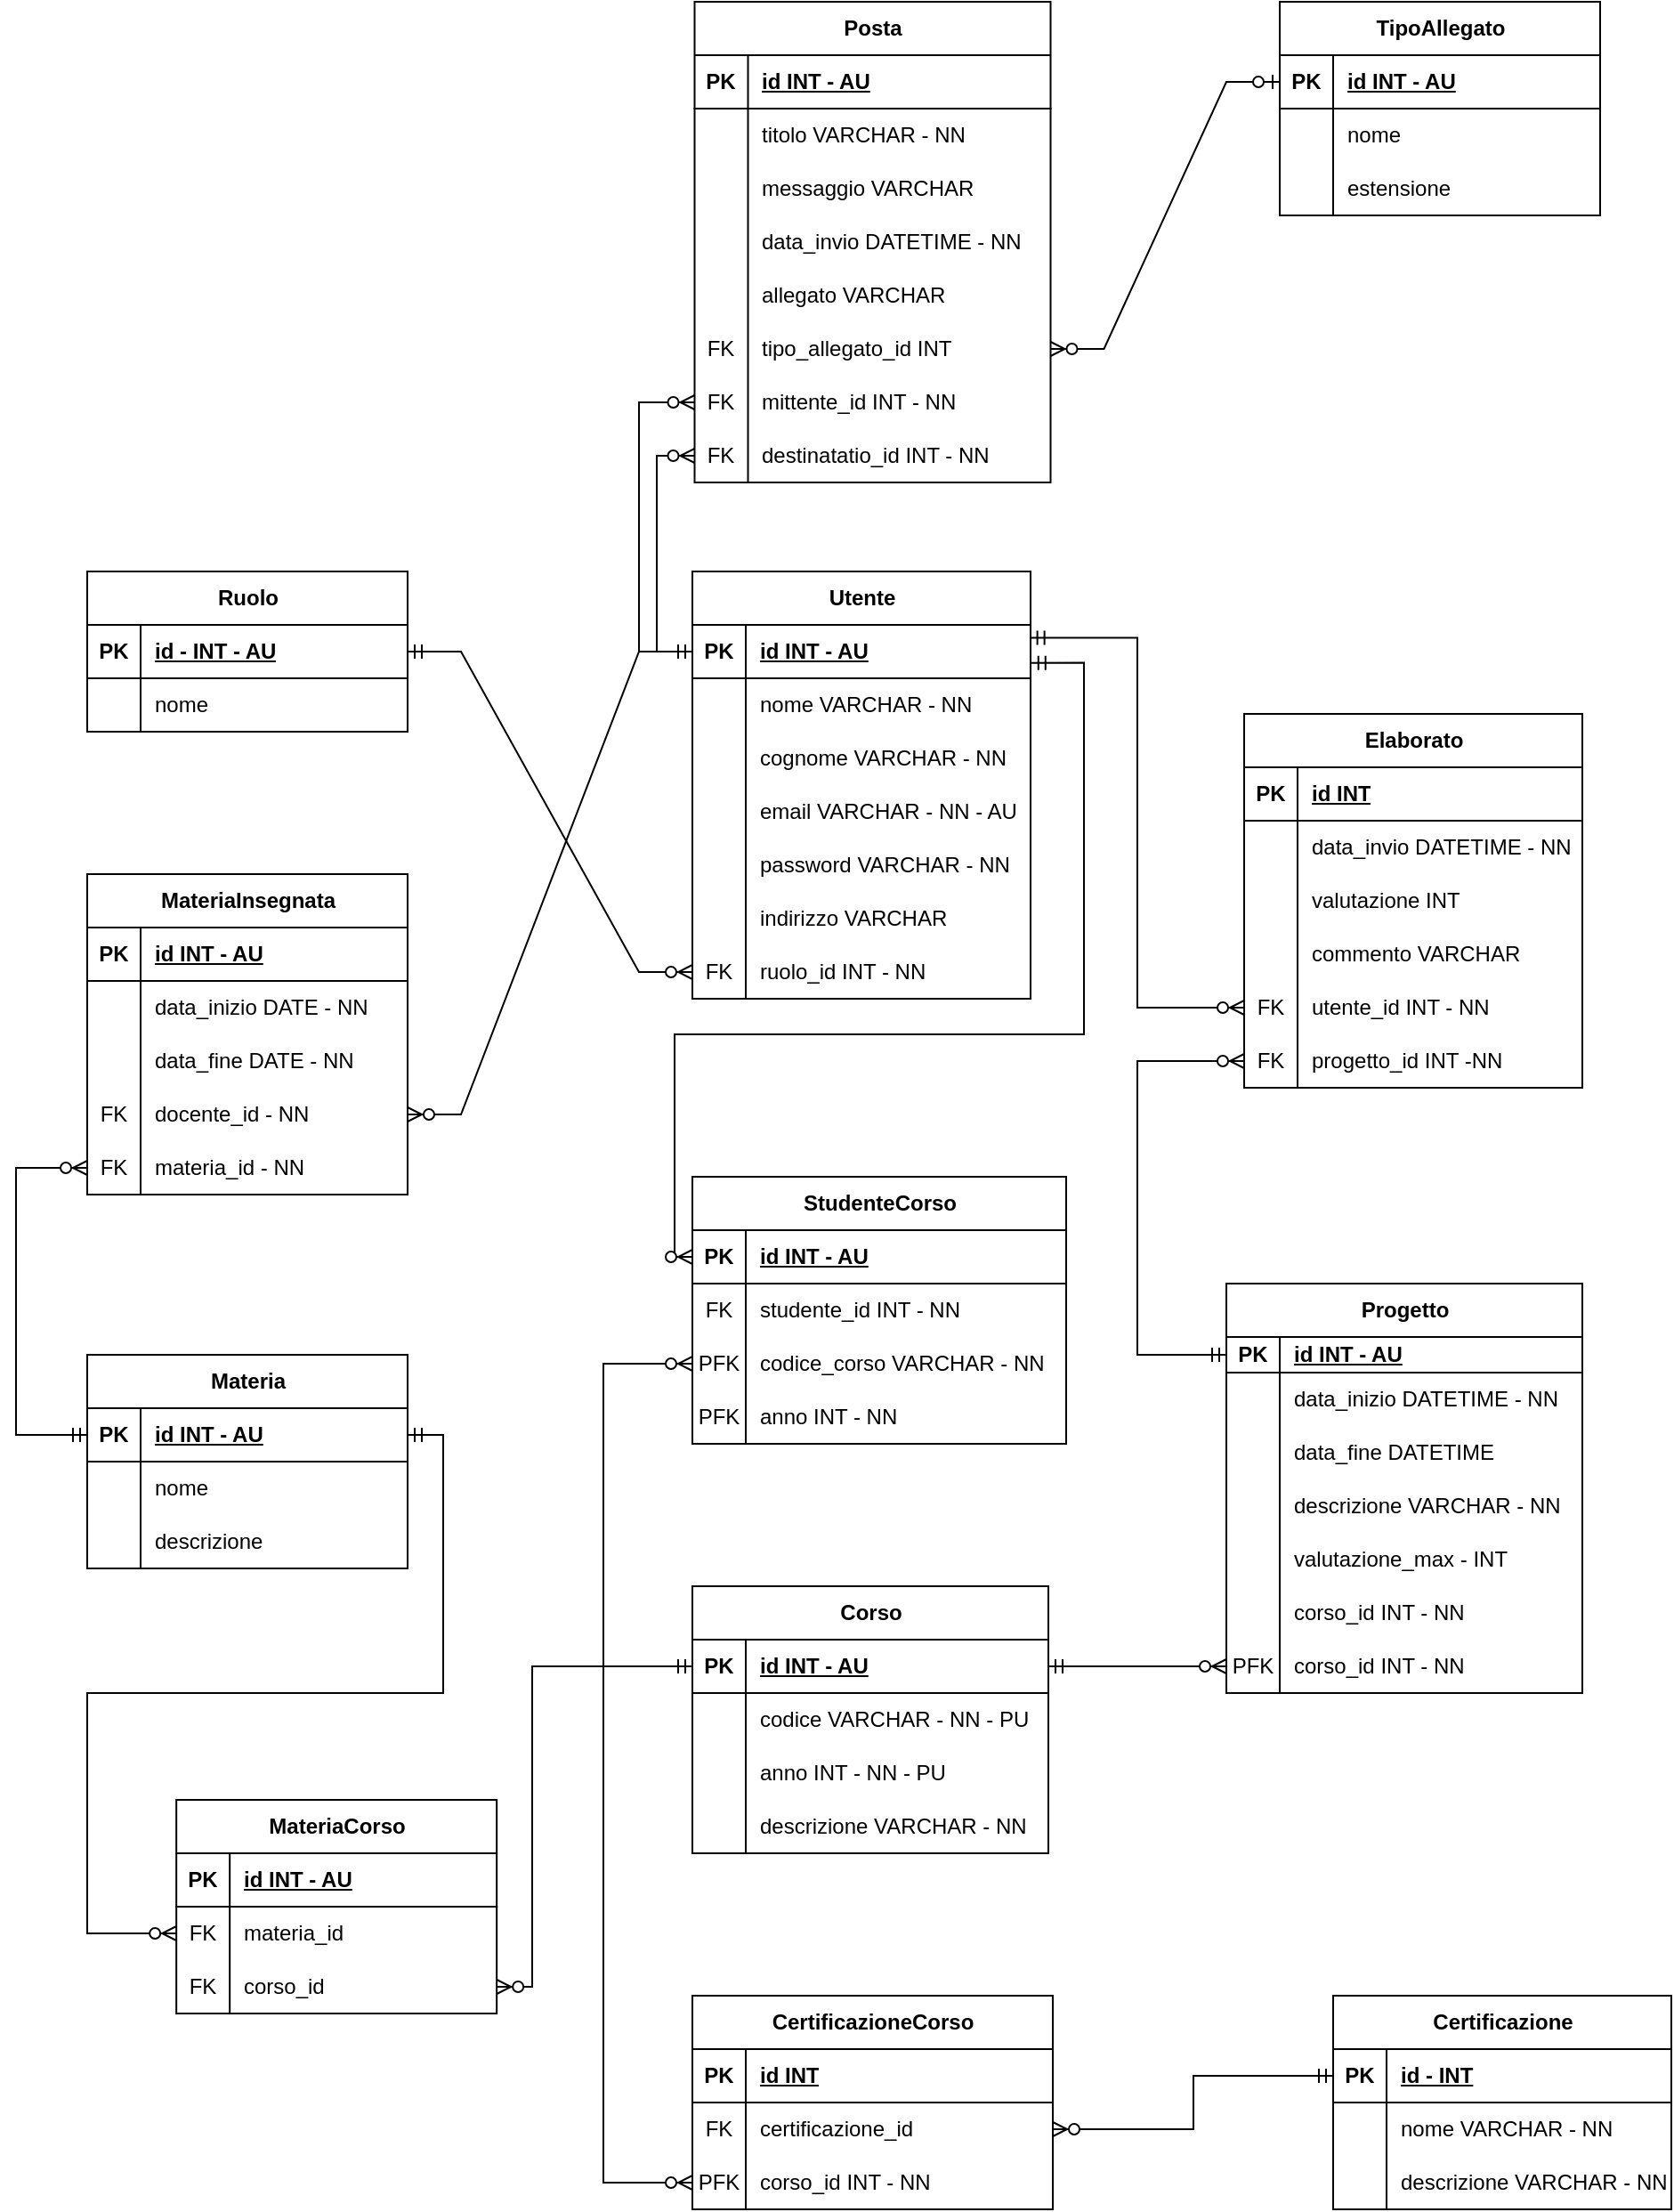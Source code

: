 <mxfile version="26.2.9">
  <diagram id="p0jkDLNJwnmpLBwuLy0W" name="Pagina-1">
    <mxGraphModel dx="2323" dy="2050" grid="1" gridSize="10" guides="1" tooltips="1" connect="1" arrows="1" fold="1" page="1" pageScale="1" pageWidth="827" pageHeight="1169" math="0" shadow="0">
      <root>
        <mxCell id="0" />
        <mxCell id="1" parent="0" />
        <mxCell id="SzFG9FndAud-JdzsZQy_-1" value="Utente" style="shape=table;startSize=30;container=1;collapsible=1;childLayout=tableLayout;fixedRows=1;rowLines=0;fontStyle=1;align=center;resizeLast=1;html=1;" parent="1" vertex="1">
          <mxGeometry x="280" y="80" width="190" height="240" as="geometry" />
        </mxCell>
        <mxCell id="SzFG9FndAud-JdzsZQy_-2" value="" style="shape=tableRow;horizontal=0;startSize=0;swimlaneHead=0;swimlaneBody=0;fillColor=none;collapsible=0;dropTarget=0;points=[[0,0.5],[1,0.5]];portConstraint=eastwest;top=0;left=0;right=0;bottom=1;" parent="SzFG9FndAud-JdzsZQy_-1" vertex="1">
          <mxGeometry y="30" width="190" height="30" as="geometry" />
        </mxCell>
        <mxCell id="SzFG9FndAud-JdzsZQy_-3" value="PK" style="shape=partialRectangle;connectable=0;fillColor=none;top=0;left=0;bottom=0;right=0;fontStyle=1;overflow=hidden;whiteSpace=wrap;html=1;" parent="SzFG9FndAud-JdzsZQy_-2" vertex="1">
          <mxGeometry width="30" height="30" as="geometry">
            <mxRectangle width="30" height="30" as="alternateBounds" />
          </mxGeometry>
        </mxCell>
        <mxCell id="SzFG9FndAud-JdzsZQy_-4" value="id INT - AU" style="shape=partialRectangle;connectable=0;fillColor=none;top=0;left=0;bottom=0;right=0;align=left;spacingLeft=6;fontStyle=5;overflow=hidden;whiteSpace=wrap;html=1;" parent="SzFG9FndAud-JdzsZQy_-2" vertex="1">
          <mxGeometry x="30" width="160" height="30" as="geometry">
            <mxRectangle width="160" height="30" as="alternateBounds" />
          </mxGeometry>
        </mxCell>
        <mxCell id="SzFG9FndAud-JdzsZQy_-5" value="" style="shape=tableRow;horizontal=0;startSize=0;swimlaneHead=0;swimlaneBody=0;fillColor=none;collapsible=0;dropTarget=0;points=[[0,0.5],[1,0.5]];portConstraint=eastwest;top=0;left=0;right=0;bottom=0;" parent="SzFG9FndAud-JdzsZQy_-1" vertex="1">
          <mxGeometry y="60" width="190" height="30" as="geometry" />
        </mxCell>
        <mxCell id="SzFG9FndAud-JdzsZQy_-6" value="" style="shape=partialRectangle;connectable=0;fillColor=none;top=0;left=0;bottom=0;right=0;editable=1;overflow=hidden;whiteSpace=wrap;html=1;" parent="SzFG9FndAud-JdzsZQy_-5" vertex="1">
          <mxGeometry width="30" height="30" as="geometry">
            <mxRectangle width="30" height="30" as="alternateBounds" />
          </mxGeometry>
        </mxCell>
        <mxCell id="SzFG9FndAud-JdzsZQy_-7" value="nome VARCHAR - NN" style="shape=partialRectangle;connectable=0;fillColor=none;top=0;left=0;bottom=0;right=0;align=left;spacingLeft=6;overflow=hidden;whiteSpace=wrap;html=1;" parent="SzFG9FndAud-JdzsZQy_-5" vertex="1">
          <mxGeometry x="30" width="160" height="30" as="geometry">
            <mxRectangle width="160" height="30" as="alternateBounds" />
          </mxGeometry>
        </mxCell>
        <mxCell id="SzFG9FndAud-JdzsZQy_-8" value="" style="shape=tableRow;horizontal=0;startSize=0;swimlaneHead=0;swimlaneBody=0;fillColor=none;collapsible=0;dropTarget=0;points=[[0,0.5],[1,0.5]];portConstraint=eastwest;top=0;left=0;right=0;bottom=0;" parent="SzFG9FndAud-JdzsZQy_-1" vertex="1">
          <mxGeometry y="90" width="190" height="30" as="geometry" />
        </mxCell>
        <mxCell id="SzFG9FndAud-JdzsZQy_-9" value="" style="shape=partialRectangle;connectable=0;fillColor=none;top=0;left=0;bottom=0;right=0;editable=1;overflow=hidden;whiteSpace=wrap;html=1;" parent="SzFG9FndAud-JdzsZQy_-8" vertex="1">
          <mxGeometry width="30" height="30" as="geometry">
            <mxRectangle width="30" height="30" as="alternateBounds" />
          </mxGeometry>
        </mxCell>
        <mxCell id="SzFG9FndAud-JdzsZQy_-10" value="cognome VARCHAR - NN" style="shape=partialRectangle;connectable=0;fillColor=none;top=0;left=0;bottom=0;right=0;align=left;spacingLeft=6;overflow=hidden;whiteSpace=wrap;html=1;" parent="SzFG9FndAud-JdzsZQy_-8" vertex="1">
          <mxGeometry x="30" width="160" height="30" as="geometry">
            <mxRectangle width="160" height="30" as="alternateBounds" />
          </mxGeometry>
        </mxCell>
        <mxCell id="SzFG9FndAud-JdzsZQy_-11" value="" style="shape=tableRow;horizontal=0;startSize=0;swimlaneHead=0;swimlaneBody=0;fillColor=none;collapsible=0;dropTarget=0;points=[[0,0.5],[1,0.5]];portConstraint=eastwest;top=0;left=0;right=0;bottom=0;" parent="SzFG9FndAud-JdzsZQy_-1" vertex="1">
          <mxGeometry y="120" width="190" height="30" as="geometry" />
        </mxCell>
        <mxCell id="SzFG9FndAud-JdzsZQy_-12" value="" style="shape=partialRectangle;connectable=0;fillColor=none;top=0;left=0;bottom=0;right=0;editable=1;overflow=hidden;whiteSpace=wrap;html=1;" parent="SzFG9FndAud-JdzsZQy_-11" vertex="1">
          <mxGeometry width="30" height="30" as="geometry">
            <mxRectangle width="30" height="30" as="alternateBounds" />
          </mxGeometry>
        </mxCell>
        <mxCell id="SzFG9FndAud-JdzsZQy_-13" value="email VARCHAR - NN - AU" style="shape=partialRectangle;connectable=0;fillColor=none;top=0;left=0;bottom=0;right=0;align=left;spacingLeft=6;overflow=hidden;whiteSpace=wrap;html=1;" parent="SzFG9FndAud-JdzsZQy_-11" vertex="1">
          <mxGeometry x="30" width="160" height="30" as="geometry">
            <mxRectangle width="160" height="30" as="alternateBounds" />
          </mxGeometry>
        </mxCell>
        <mxCell id="SzFG9FndAud-JdzsZQy_-14" style="shape=tableRow;horizontal=0;startSize=0;swimlaneHead=0;swimlaneBody=0;fillColor=none;collapsible=0;dropTarget=0;points=[[0,0.5],[1,0.5]];portConstraint=eastwest;top=0;left=0;right=0;bottom=0;" parent="SzFG9FndAud-JdzsZQy_-1" vertex="1">
          <mxGeometry y="150" width="190" height="30" as="geometry" />
        </mxCell>
        <mxCell id="SzFG9FndAud-JdzsZQy_-15" style="shape=partialRectangle;connectable=0;fillColor=none;top=0;left=0;bottom=0;right=0;editable=1;overflow=hidden;whiteSpace=wrap;html=1;" parent="SzFG9FndAud-JdzsZQy_-14" vertex="1">
          <mxGeometry width="30" height="30" as="geometry">
            <mxRectangle width="30" height="30" as="alternateBounds" />
          </mxGeometry>
        </mxCell>
        <mxCell id="SzFG9FndAud-JdzsZQy_-16" value="password VARCHAR - NN" style="shape=partialRectangle;connectable=0;fillColor=none;top=0;left=0;bottom=0;right=0;align=left;spacingLeft=6;overflow=hidden;whiteSpace=wrap;html=1;" parent="SzFG9FndAud-JdzsZQy_-14" vertex="1">
          <mxGeometry x="30" width="160" height="30" as="geometry">
            <mxRectangle width="160" height="30" as="alternateBounds" />
          </mxGeometry>
        </mxCell>
        <mxCell id="SzFG9FndAud-JdzsZQy_-17" style="shape=tableRow;horizontal=0;startSize=0;swimlaneHead=0;swimlaneBody=0;fillColor=none;collapsible=0;dropTarget=0;points=[[0,0.5],[1,0.5]];portConstraint=eastwest;top=0;left=0;right=0;bottom=0;" parent="SzFG9FndAud-JdzsZQy_-1" vertex="1">
          <mxGeometry y="180" width="190" height="30" as="geometry" />
        </mxCell>
        <mxCell id="SzFG9FndAud-JdzsZQy_-18" style="shape=partialRectangle;connectable=0;fillColor=none;top=0;left=0;bottom=0;right=0;editable=1;overflow=hidden;whiteSpace=wrap;html=1;" parent="SzFG9FndAud-JdzsZQy_-17" vertex="1">
          <mxGeometry width="30" height="30" as="geometry">
            <mxRectangle width="30" height="30" as="alternateBounds" />
          </mxGeometry>
        </mxCell>
        <mxCell id="SzFG9FndAud-JdzsZQy_-19" value="indirizzo VARCHAR" style="shape=partialRectangle;connectable=0;fillColor=none;top=0;left=0;bottom=0;right=0;align=left;spacingLeft=6;overflow=hidden;whiteSpace=wrap;html=1;" parent="SzFG9FndAud-JdzsZQy_-17" vertex="1">
          <mxGeometry x="30" width="160" height="30" as="geometry">
            <mxRectangle width="160" height="30" as="alternateBounds" />
          </mxGeometry>
        </mxCell>
        <mxCell id="SzFG9FndAud-JdzsZQy_-20" style="shape=tableRow;horizontal=0;startSize=0;swimlaneHead=0;swimlaneBody=0;fillColor=none;collapsible=0;dropTarget=0;points=[[0,0.5],[1,0.5]];portConstraint=eastwest;top=0;left=0;right=0;bottom=0;" parent="SzFG9FndAud-JdzsZQy_-1" vertex="1">
          <mxGeometry y="210" width="190" height="30" as="geometry" />
        </mxCell>
        <mxCell id="SzFG9FndAud-JdzsZQy_-21" value="FK" style="shape=partialRectangle;connectable=0;fillColor=none;top=0;left=0;bottom=0;right=0;editable=1;overflow=hidden;whiteSpace=wrap;html=1;" parent="SzFG9FndAud-JdzsZQy_-20" vertex="1">
          <mxGeometry width="30" height="30" as="geometry">
            <mxRectangle width="30" height="30" as="alternateBounds" />
          </mxGeometry>
        </mxCell>
        <mxCell id="SzFG9FndAud-JdzsZQy_-22" value="ruolo_id INT - NN" style="shape=partialRectangle;connectable=0;fillColor=none;top=0;left=0;bottom=0;right=0;align=left;spacingLeft=6;overflow=hidden;whiteSpace=wrap;html=1;" parent="SzFG9FndAud-JdzsZQy_-20" vertex="1">
          <mxGeometry x="30" width="160" height="30" as="geometry">
            <mxRectangle width="160" height="30" as="alternateBounds" />
          </mxGeometry>
        </mxCell>
        <mxCell id="SzFG9FndAud-JdzsZQy_-23" value="Ruolo" style="shape=table;startSize=30;container=1;collapsible=1;childLayout=tableLayout;fixedRows=1;rowLines=0;fontStyle=1;align=center;resizeLast=1;html=1;" parent="1" vertex="1">
          <mxGeometry x="-60.0" y="80" width="180" height="90" as="geometry" />
        </mxCell>
        <mxCell id="SzFG9FndAud-JdzsZQy_-24" value="" style="shape=tableRow;horizontal=0;startSize=0;swimlaneHead=0;swimlaneBody=0;fillColor=none;collapsible=0;dropTarget=0;points=[[0,0.5],[1,0.5]];portConstraint=eastwest;top=0;left=0;right=0;bottom=1;" parent="SzFG9FndAud-JdzsZQy_-23" vertex="1">
          <mxGeometry y="30" width="180" height="30" as="geometry" />
        </mxCell>
        <mxCell id="SzFG9FndAud-JdzsZQy_-25" value="PK" style="shape=partialRectangle;connectable=0;fillColor=none;top=0;left=0;bottom=0;right=0;fontStyle=1;overflow=hidden;whiteSpace=wrap;html=1;" parent="SzFG9FndAud-JdzsZQy_-24" vertex="1">
          <mxGeometry width="30" height="30" as="geometry">
            <mxRectangle width="30" height="30" as="alternateBounds" />
          </mxGeometry>
        </mxCell>
        <mxCell id="SzFG9FndAud-JdzsZQy_-26" value="id - INT - AU" style="shape=partialRectangle;connectable=0;fillColor=none;top=0;left=0;bottom=0;right=0;align=left;spacingLeft=6;fontStyle=5;overflow=hidden;whiteSpace=wrap;html=1;" parent="SzFG9FndAud-JdzsZQy_-24" vertex="1">
          <mxGeometry x="30" width="150" height="30" as="geometry">
            <mxRectangle width="150" height="30" as="alternateBounds" />
          </mxGeometry>
        </mxCell>
        <mxCell id="SzFG9FndAud-JdzsZQy_-27" value="" style="shape=tableRow;horizontal=0;startSize=0;swimlaneHead=0;swimlaneBody=0;fillColor=none;collapsible=0;dropTarget=0;points=[[0,0.5],[1,0.5]];portConstraint=eastwest;top=0;left=0;right=0;bottom=0;" parent="SzFG9FndAud-JdzsZQy_-23" vertex="1">
          <mxGeometry y="60" width="180" height="30" as="geometry" />
        </mxCell>
        <mxCell id="SzFG9FndAud-JdzsZQy_-28" value="" style="shape=partialRectangle;connectable=0;fillColor=none;top=0;left=0;bottom=0;right=0;editable=1;overflow=hidden;whiteSpace=wrap;html=1;" parent="SzFG9FndAud-JdzsZQy_-27" vertex="1">
          <mxGeometry width="30" height="30" as="geometry">
            <mxRectangle width="30" height="30" as="alternateBounds" />
          </mxGeometry>
        </mxCell>
        <mxCell id="SzFG9FndAud-JdzsZQy_-29" value="nome" style="shape=partialRectangle;connectable=0;fillColor=none;top=0;left=0;bottom=0;right=0;align=left;spacingLeft=6;overflow=hidden;whiteSpace=wrap;html=1;" parent="SzFG9FndAud-JdzsZQy_-27" vertex="1">
          <mxGeometry x="30" width="150" height="30" as="geometry">
            <mxRectangle width="150" height="30" as="alternateBounds" />
          </mxGeometry>
        </mxCell>
        <mxCell id="SzFG9FndAud-JdzsZQy_-30" value="" style="edgeStyle=entityRelationEdgeStyle;fontSize=12;html=1;endArrow=ERzeroToMany;startArrow=ERmandOne;rounded=0;exitX=1;exitY=0.5;exitDx=0;exitDy=0;entryX=0;entryY=0.5;entryDx=0;entryDy=0;" parent="1" source="SzFG9FndAud-JdzsZQy_-24" target="SzFG9FndAud-JdzsZQy_-20" edge="1">
          <mxGeometry width="100" height="100" relative="1" as="geometry">
            <mxPoint x="20" y="350" as="sourcePoint" />
            <mxPoint x="120" y="250" as="targetPoint" />
          </mxGeometry>
        </mxCell>
        <mxCell id="SzFG9FndAud-JdzsZQy_-41" value="StudenteCorso" style="shape=table;startSize=30;container=1;collapsible=1;childLayout=tableLayout;fixedRows=1;rowLines=0;fontStyle=1;align=center;resizeLast=1;html=1;" parent="1" vertex="1">
          <mxGeometry x="280" y="420" width="210" height="150" as="geometry" />
        </mxCell>
        <mxCell id="SzFG9FndAud-JdzsZQy_-42" value="" style="shape=tableRow;horizontal=0;startSize=0;swimlaneHead=0;swimlaneBody=0;fillColor=none;collapsible=0;dropTarget=0;points=[[0,0.5],[1,0.5]];portConstraint=eastwest;top=0;left=0;right=0;bottom=1;" parent="SzFG9FndAud-JdzsZQy_-41" vertex="1">
          <mxGeometry y="30" width="210" height="30" as="geometry" />
        </mxCell>
        <mxCell id="SzFG9FndAud-JdzsZQy_-43" value="PK" style="shape=partialRectangle;connectable=0;fillColor=none;top=0;left=0;bottom=0;right=0;fontStyle=1;overflow=hidden;whiteSpace=wrap;html=1;" parent="SzFG9FndAud-JdzsZQy_-42" vertex="1">
          <mxGeometry width="30" height="30" as="geometry">
            <mxRectangle width="30" height="30" as="alternateBounds" />
          </mxGeometry>
        </mxCell>
        <mxCell id="SzFG9FndAud-JdzsZQy_-44" value="id INT - AU" style="shape=partialRectangle;connectable=0;fillColor=none;top=0;left=0;bottom=0;right=0;align=left;spacingLeft=6;fontStyle=5;overflow=hidden;whiteSpace=wrap;html=1;" parent="SzFG9FndAud-JdzsZQy_-42" vertex="1">
          <mxGeometry x="30" width="180" height="30" as="geometry">
            <mxRectangle width="180" height="30" as="alternateBounds" />
          </mxGeometry>
        </mxCell>
        <mxCell id="SzFG9FndAud-JdzsZQy_-45" value="" style="shape=tableRow;horizontal=0;startSize=0;swimlaneHead=0;swimlaneBody=0;fillColor=none;collapsible=0;dropTarget=0;points=[[0,0.5],[1,0.5]];portConstraint=eastwest;top=0;left=0;right=0;bottom=0;" parent="SzFG9FndAud-JdzsZQy_-41" vertex="1">
          <mxGeometry y="60" width="210" height="30" as="geometry" />
        </mxCell>
        <mxCell id="SzFG9FndAud-JdzsZQy_-46" value="FK" style="shape=partialRectangle;connectable=0;fillColor=none;top=0;left=0;bottom=0;right=0;editable=1;overflow=hidden;whiteSpace=wrap;html=1;" parent="SzFG9FndAud-JdzsZQy_-45" vertex="1">
          <mxGeometry width="30" height="30" as="geometry">
            <mxRectangle width="30" height="30" as="alternateBounds" />
          </mxGeometry>
        </mxCell>
        <mxCell id="SzFG9FndAud-JdzsZQy_-47" value="studente_id INT - NN" style="shape=partialRectangle;connectable=0;fillColor=none;top=0;left=0;bottom=0;right=0;align=left;spacingLeft=6;overflow=hidden;whiteSpace=wrap;html=1;" parent="SzFG9FndAud-JdzsZQy_-45" vertex="1">
          <mxGeometry x="30" width="180" height="30" as="geometry">
            <mxRectangle width="180" height="30" as="alternateBounds" />
          </mxGeometry>
        </mxCell>
        <mxCell id="SzFG9FndAud-JdzsZQy_-48" value="" style="shape=tableRow;horizontal=0;startSize=0;swimlaneHead=0;swimlaneBody=0;fillColor=none;collapsible=0;dropTarget=0;points=[[0,0.5],[1,0.5]];portConstraint=eastwest;top=0;left=0;right=0;bottom=0;" parent="SzFG9FndAud-JdzsZQy_-41" vertex="1">
          <mxGeometry y="90" width="210" height="30" as="geometry" />
        </mxCell>
        <mxCell id="SzFG9FndAud-JdzsZQy_-49" value="PFK" style="shape=partialRectangle;connectable=0;fillColor=none;top=0;left=0;bottom=0;right=0;editable=1;overflow=hidden;whiteSpace=wrap;html=1;" parent="SzFG9FndAud-JdzsZQy_-48" vertex="1">
          <mxGeometry width="30" height="30" as="geometry">
            <mxRectangle width="30" height="30" as="alternateBounds" />
          </mxGeometry>
        </mxCell>
        <mxCell id="SzFG9FndAud-JdzsZQy_-50" value="codice_corso VARCHAR - NN" style="shape=partialRectangle;connectable=0;fillColor=none;top=0;left=0;bottom=0;right=0;align=left;spacingLeft=6;overflow=hidden;whiteSpace=wrap;html=1;" parent="SzFG9FndAud-JdzsZQy_-48" vertex="1">
          <mxGeometry x="30" width="180" height="30" as="geometry">
            <mxRectangle width="180" height="30" as="alternateBounds" />
          </mxGeometry>
        </mxCell>
        <mxCell id="SzFG9FndAud-JdzsZQy_-51" style="shape=tableRow;horizontal=0;startSize=0;swimlaneHead=0;swimlaneBody=0;fillColor=none;collapsible=0;dropTarget=0;points=[[0,0.5],[1,0.5]];portConstraint=eastwest;top=0;left=0;right=0;bottom=0;" parent="SzFG9FndAud-JdzsZQy_-41" vertex="1">
          <mxGeometry y="120" width="210" height="30" as="geometry" />
        </mxCell>
        <mxCell id="SzFG9FndAud-JdzsZQy_-52" value="PFK" style="shape=partialRectangle;connectable=0;fillColor=none;top=0;left=0;bottom=0;right=0;editable=1;overflow=hidden;whiteSpace=wrap;html=1;" parent="SzFG9FndAud-JdzsZQy_-51" vertex="1">
          <mxGeometry width="30" height="30" as="geometry">
            <mxRectangle width="30" height="30" as="alternateBounds" />
          </mxGeometry>
        </mxCell>
        <mxCell id="SzFG9FndAud-JdzsZQy_-53" value="anno INT - NN" style="shape=partialRectangle;connectable=0;fillColor=none;top=0;left=0;bottom=0;right=0;align=left;spacingLeft=6;overflow=hidden;whiteSpace=wrap;html=1;" parent="SzFG9FndAud-JdzsZQy_-51" vertex="1">
          <mxGeometry x="30" width="180" height="30" as="geometry">
            <mxRectangle width="180" height="30" as="alternateBounds" />
          </mxGeometry>
        </mxCell>
        <mxCell id="SzFG9FndAud-JdzsZQy_-55" value="Progetto" style="shape=table;startSize=30;container=1;collapsible=1;childLayout=tableLayout;fixedRows=1;rowLines=0;fontStyle=1;align=center;resizeLast=1;html=1;" parent="1" vertex="1">
          <mxGeometry x="580" y="480" width="200" height="230" as="geometry" />
        </mxCell>
        <mxCell id="SzFG9FndAud-JdzsZQy_-56" value="" style="shape=tableRow;horizontal=0;startSize=0;swimlaneHead=0;swimlaneBody=0;fillColor=none;collapsible=0;dropTarget=0;points=[[0,0.5],[1,0.5]];portConstraint=eastwest;top=0;left=0;right=0;bottom=1;" parent="SzFG9FndAud-JdzsZQy_-55" vertex="1">
          <mxGeometry y="30" width="200" height="20" as="geometry" />
        </mxCell>
        <mxCell id="SzFG9FndAud-JdzsZQy_-57" value="PK" style="shape=partialRectangle;connectable=0;fillColor=none;top=0;left=0;bottom=0;right=0;fontStyle=1;overflow=hidden;whiteSpace=wrap;html=1;" parent="SzFG9FndAud-JdzsZQy_-56" vertex="1">
          <mxGeometry width="30" height="20" as="geometry">
            <mxRectangle width="30" height="20" as="alternateBounds" />
          </mxGeometry>
        </mxCell>
        <mxCell id="SzFG9FndAud-JdzsZQy_-58" value="id INT - AU" style="shape=partialRectangle;connectable=0;fillColor=none;top=0;left=0;bottom=0;right=0;align=left;spacingLeft=6;fontStyle=5;overflow=hidden;whiteSpace=wrap;html=1;" parent="SzFG9FndAud-JdzsZQy_-56" vertex="1">
          <mxGeometry x="30" width="170" height="20" as="geometry">
            <mxRectangle width="170" height="20" as="alternateBounds" />
          </mxGeometry>
        </mxCell>
        <mxCell id="SzFG9FndAud-JdzsZQy_-59" value="" style="shape=tableRow;horizontal=0;startSize=0;swimlaneHead=0;swimlaneBody=0;fillColor=none;collapsible=0;dropTarget=0;points=[[0,0.5],[1,0.5]];portConstraint=eastwest;top=0;left=0;right=0;bottom=0;" parent="SzFG9FndAud-JdzsZQy_-55" vertex="1">
          <mxGeometry y="50" width="200" height="30" as="geometry" />
        </mxCell>
        <mxCell id="SzFG9FndAud-JdzsZQy_-60" value="" style="shape=partialRectangle;connectable=0;fillColor=none;top=0;left=0;bottom=0;right=0;editable=1;overflow=hidden;whiteSpace=wrap;html=1;" parent="SzFG9FndAud-JdzsZQy_-59" vertex="1">
          <mxGeometry width="30" height="30" as="geometry">
            <mxRectangle width="30" height="30" as="alternateBounds" />
          </mxGeometry>
        </mxCell>
        <mxCell id="SzFG9FndAud-JdzsZQy_-61" value="data_inizio DATETIME - NN" style="shape=partialRectangle;connectable=0;fillColor=none;top=0;left=0;bottom=0;right=0;align=left;spacingLeft=6;overflow=hidden;whiteSpace=wrap;html=1;" parent="SzFG9FndAud-JdzsZQy_-59" vertex="1">
          <mxGeometry x="30" width="170" height="30" as="geometry">
            <mxRectangle width="170" height="30" as="alternateBounds" />
          </mxGeometry>
        </mxCell>
        <mxCell id="SzFG9FndAud-JdzsZQy_-62" value="" style="shape=tableRow;horizontal=0;startSize=0;swimlaneHead=0;swimlaneBody=0;fillColor=none;collapsible=0;dropTarget=0;points=[[0,0.5],[1,0.5]];portConstraint=eastwest;top=0;left=0;right=0;bottom=0;" parent="SzFG9FndAud-JdzsZQy_-55" vertex="1">
          <mxGeometry y="80" width="200" height="30" as="geometry" />
        </mxCell>
        <mxCell id="SzFG9FndAud-JdzsZQy_-63" value="" style="shape=partialRectangle;connectable=0;fillColor=none;top=0;left=0;bottom=0;right=0;editable=1;overflow=hidden;whiteSpace=wrap;html=1;" parent="SzFG9FndAud-JdzsZQy_-62" vertex="1">
          <mxGeometry width="30" height="30" as="geometry">
            <mxRectangle width="30" height="30" as="alternateBounds" />
          </mxGeometry>
        </mxCell>
        <mxCell id="SzFG9FndAud-JdzsZQy_-64" value="data_fine DATETIME" style="shape=partialRectangle;connectable=0;fillColor=none;top=0;left=0;bottom=0;right=0;align=left;spacingLeft=6;overflow=hidden;whiteSpace=wrap;html=1;" parent="SzFG9FndAud-JdzsZQy_-62" vertex="1">
          <mxGeometry x="30" width="170" height="30" as="geometry">
            <mxRectangle width="170" height="30" as="alternateBounds" />
          </mxGeometry>
        </mxCell>
        <mxCell id="SzFG9FndAud-JdzsZQy_-65" value="" style="shape=tableRow;horizontal=0;startSize=0;swimlaneHead=0;swimlaneBody=0;fillColor=none;collapsible=0;dropTarget=0;points=[[0,0.5],[1,0.5]];portConstraint=eastwest;top=0;left=0;right=0;bottom=0;" parent="SzFG9FndAud-JdzsZQy_-55" vertex="1">
          <mxGeometry y="110" width="200" height="30" as="geometry" />
        </mxCell>
        <mxCell id="SzFG9FndAud-JdzsZQy_-66" value="" style="shape=partialRectangle;connectable=0;fillColor=none;top=0;left=0;bottom=0;right=0;editable=1;overflow=hidden;whiteSpace=wrap;html=1;" parent="SzFG9FndAud-JdzsZQy_-65" vertex="1">
          <mxGeometry width="30" height="30" as="geometry">
            <mxRectangle width="30" height="30" as="alternateBounds" />
          </mxGeometry>
        </mxCell>
        <mxCell id="SzFG9FndAud-JdzsZQy_-67" value="descrizione VARCHAR - NN" style="shape=partialRectangle;connectable=0;fillColor=none;top=0;left=0;bottom=0;right=0;align=left;spacingLeft=6;overflow=hidden;whiteSpace=wrap;html=1;" parent="SzFG9FndAud-JdzsZQy_-65" vertex="1">
          <mxGeometry x="30" width="170" height="30" as="geometry">
            <mxRectangle width="170" height="30" as="alternateBounds" />
          </mxGeometry>
        </mxCell>
        <mxCell id="SzFG9FndAud-JdzsZQy_-68" style="shape=tableRow;horizontal=0;startSize=0;swimlaneHead=0;swimlaneBody=0;fillColor=none;collapsible=0;dropTarget=0;points=[[0,0.5],[1,0.5]];portConstraint=eastwest;top=0;left=0;right=0;bottom=0;" parent="SzFG9FndAud-JdzsZQy_-55" vertex="1">
          <mxGeometry y="140" width="200" height="30" as="geometry" />
        </mxCell>
        <mxCell id="SzFG9FndAud-JdzsZQy_-69" style="shape=partialRectangle;connectable=0;fillColor=none;top=0;left=0;bottom=0;right=0;editable=1;overflow=hidden;whiteSpace=wrap;html=1;" parent="SzFG9FndAud-JdzsZQy_-68" vertex="1">
          <mxGeometry width="30" height="30" as="geometry">
            <mxRectangle width="30" height="30" as="alternateBounds" />
          </mxGeometry>
        </mxCell>
        <mxCell id="SzFG9FndAud-JdzsZQy_-70" value="valutazione_max - INT" style="shape=partialRectangle;connectable=0;fillColor=none;top=0;left=0;bottom=0;right=0;align=left;spacingLeft=6;overflow=hidden;whiteSpace=wrap;html=1;" parent="SzFG9FndAud-JdzsZQy_-68" vertex="1">
          <mxGeometry x="30" width="170" height="30" as="geometry">
            <mxRectangle width="170" height="30" as="alternateBounds" />
          </mxGeometry>
        </mxCell>
        <mxCell id="SzFG9FndAud-JdzsZQy_-71" style="shape=tableRow;horizontal=0;startSize=0;swimlaneHead=0;swimlaneBody=0;fillColor=none;collapsible=0;dropTarget=0;points=[[0,0.5],[1,0.5]];portConstraint=eastwest;top=0;left=0;right=0;bottom=0;" parent="SzFG9FndAud-JdzsZQy_-55" vertex="1">
          <mxGeometry y="170" width="200" height="30" as="geometry" />
        </mxCell>
        <mxCell id="SzFG9FndAud-JdzsZQy_-72" style="shape=partialRectangle;connectable=0;fillColor=none;top=0;left=0;bottom=0;right=0;editable=1;overflow=hidden;whiteSpace=wrap;html=1;" parent="SzFG9FndAud-JdzsZQy_-71" vertex="1">
          <mxGeometry width="30" height="30" as="geometry">
            <mxRectangle width="30" height="30" as="alternateBounds" />
          </mxGeometry>
        </mxCell>
        <mxCell id="SzFG9FndAud-JdzsZQy_-73" value="corso_id INT - NN" style="shape=partialRectangle;connectable=0;fillColor=none;top=0;left=0;bottom=0;right=0;align=left;spacingLeft=6;overflow=hidden;whiteSpace=wrap;html=1;" parent="SzFG9FndAud-JdzsZQy_-71" vertex="1">
          <mxGeometry x="30" width="170" height="30" as="geometry">
            <mxRectangle width="170" height="30" as="alternateBounds" />
          </mxGeometry>
        </mxCell>
        <mxCell id="SzFG9FndAud-JdzsZQy_-74" style="shape=tableRow;horizontal=0;startSize=0;swimlaneHead=0;swimlaneBody=0;fillColor=none;collapsible=0;dropTarget=0;points=[[0,0.5],[1,0.5]];portConstraint=eastwest;top=0;left=0;right=0;bottom=0;" parent="SzFG9FndAud-JdzsZQy_-55" vertex="1">
          <mxGeometry y="200" width="200" height="30" as="geometry" />
        </mxCell>
        <mxCell id="SzFG9FndAud-JdzsZQy_-75" value="PFK" style="shape=partialRectangle;connectable=0;fillColor=none;top=0;left=0;bottom=0;right=0;editable=1;overflow=hidden;whiteSpace=wrap;html=1;" parent="SzFG9FndAud-JdzsZQy_-74" vertex="1">
          <mxGeometry width="30" height="30" as="geometry">
            <mxRectangle width="30" height="30" as="alternateBounds" />
          </mxGeometry>
        </mxCell>
        <mxCell id="SzFG9FndAud-JdzsZQy_-76" value="corso_id INT - NN" style="shape=partialRectangle;connectable=0;fillColor=none;top=0;left=0;bottom=0;right=0;align=left;spacingLeft=6;overflow=hidden;whiteSpace=wrap;html=1;" parent="SzFG9FndAud-JdzsZQy_-74" vertex="1">
          <mxGeometry x="30" width="170" height="30" as="geometry">
            <mxRectangle width="170" height="30" as="alternateBounds" />
          </mxGeometry>
        </mxCell>
        <mxCell id="SzFG9FndAud-JdzsZQy_-80" value="" style="edgeStyle=entityRelationEdgeStyle;fontSize=12;html=1;endArrow=ERzeroToMany;startArrow=ERmandOne;rounded=0;exitX=1;exitY=0.5;exitDx=0;exitDy=0;entryX=0;entryY=0.5;entryDx=0;entryDy=0;" parent="1" source="r8U3nXbKKsTxDPqyOfh--36" target="SzFG9FndAud-JdzsZQy_-74" edge="1">
          <mxGeometry width="100" height="100" relative="1" as="geometry">
            <mxPoint x="480" y="685" as="sourcePoint" />
            <mxPoint x="577.5" y="600" as="targetPoint" />
          </mxGeometry>
        </mxCell>
        <mxCell id="SzFG9FndAud-JdzsZQy_-82" value="Elaborato" style="shape=table;startSize=30;container=1;collapsible=1;childLayout=tableLayout;fixedRows=1;rowLines=0;fontStyle=1;align=center;resizeLast=1;html=1;" parent="1" vertex="1">
          <mxGeometry x="590" y="160" width="190" height="210" as="geometry" />
        </mxCell>
        <mxCell id="SzFG9FndAud-JdzsZQy_-83" value="" style="shape=tableRow;horizontal=0;startSize=0;swimlaneHead=0;swimlaneBody=0;fillColor=none;collapsible=0;dropTarget=0;points=[[0,0.5],[1,0.5]];portConstraint=eastwest;top=0;left=0;right=0;bottom=1;" parent="SzFG9FndAud-JdzsZQy_-82" vertex="1">
          <mxGeometry y="30" width="190" height="30" as="geometry" />
        </mxCell>
        <mxCell id="SzFG9FndAud-JdzsZQy_-84" value="PK" style="shape=partialRectangle;connectable=0;fillColor=none;top=0;left=0;bottom=0;right=0;fontStyle=1;overflow=hidden;whiteSpace=wrap;html=1;" parent="SzFG9FndAud-JdzsZQy_-83" vertex="1">
          <mxGeometry width="30" height="30" as="geometry">
            <mxRectangle width="30" height="30" as="alternateBounds" />
          </mxGeometry>
        </mxCell>
        <mxCell id="SzFG9FndAud-JdzsZQy_-85" value="id INT" style="shape=partialRectangle;connectable=0;fillColor=none;top=0;left=0;bottom=0;right=0;align=left;spacingLeft=6;fontStyle=5;overflow=hidden;whiteSpace=wrap;html=1;" parent="SzFG9FndAud-JdzsZQy_-83" vertex="1">
          <mxGeometry x="30" width="160" height="30" as="geometry">
            <mxRectangle width="160" height="30" as="alternateBounds" />
          </mxGeometry>
        </mxCell>
        <mxCell id="SzFG9FndAud-JdzsZQy_-86" value="" style="shape=tableRow;horizontal=0;startSize=0;swimlaneHead=0;swimlaneBody=0;fillColor=none;collapsible=0;dropTarget=0;points=[[0,0.5],[1,0.5]];portConstraint=eastwest;top=0;left=0;right=0;bottom=0;" parent="SzFG9FndAud-JdzsZQy_-82" vertex="1">
          <mxGeometry y="60" width="190" height="30" as="geometry" />
        </mxCell>
        <mxCell id="SzFG9FndAud-JdzsZQy_-87" value="" style="shape=partialRectangle;connectable=0;fillColor=none;top=0;left=0;bottom=0;right=0;editable=1;overflow=hidden;whiteSpace=wrap;html=1;" parent="SzFG9FndAud-JdzsZQy_-86" vertex="1">
          <mxGeometry width="30" height="30" as="geometry">
            <mxRectangle width="30" height="30" as="alternateBounds" />
          </mxGeometry>
        </mxCell>
        <mxCell id="SzFG9FndAud-JdzsZQy_-88" value="data_invio DATETIME - NN" style="shape=partialRectangle;connectable=0;fillColor=none;top=0;left=0;bottom=0;right=0;align=left;spacingLeft=6;overflow=hidden;whiteSpace=wrap;html=1;" parent="SzFG9FndAud-JdzsZQy_-86" vertex="1">
          <mxGeometry x="30" width="160" height="30" as="geometry">
            <mxRectangle width="160" height="30" as="alternateBounds" />
          </mxGeometry>
        </mxCell>
        <mxCell id="SzFG9FndAud-JdzsZQy_-89" value="" style="shape=tableRow;horizontal=0;startSize=0;swimlaneHead=0;swimlaneBody=0;fillColor=none;collapsible=0;dropTarget=0;points=[[0,0.5],[1,0.5]];portConstraint=eastwest;top=0;left=0;right=0;bottom=0;" parent="SzFG9FndAud-JdzsZQy_-82" vertex="1">
          <mxGeometry y="90" width="190" height="30" as="geometry" />
        </mxCell>
        <mxCell id="SzFG9FndAud-JdzsZQy_-90" value="" style="shape=partialRectangle;connectable=0;fillColor=none;top=0;left=0;bottom=0;right=0;editable=1;overflow=hidden;whiteSpace=wrap;html=1;" parent="SzFG9FndAud-JdzsZQy_-89" vertex="1">
          <mxGeometry width="30" height="30" as="geometry">
            <mxRectangle width="30" height="30" as="alternateBounds" />
          </mxGeometry>
        </mxCell>
        <mxCell id="SzFG9FndAud-JdzsZQy_-91" value="valutazione INT" style="shape=partialRectangle;connectable=0;fillColor=none;top=0;left=0;bottom=0;right=0;align=left;spacingLeft=6;overflow=hidden;whiteSpace=wrap;html=1;" parent="SzFG9FndAud-JdzsZQy_-89" vertex="1">
          <mxGeometry x="30" width="160" height="30" as="geometry">
            <mxRectangle width="160" height="30" as="alternateBounds" />
          </mxGeometry>
        </mxCell>
        <mxCell id="SzFG9FndAud-JdzsZQy_-92" value="" style="shape=tableRow;horizontal=0;startSize=0;swimlaneHead=0;swimlaneBody=0;fillColor=none;collapsible=0;dropTarget=0;points=[[0,0.5],[1,0.5]];portConstraint=eastwest;top=0;left=0;right=0;bottom=0;" parent="SzFG9FndAud-JdzsZQy_-82" vertex="1">
          <mxGeometry y="120" width="190" height="30" as="geometry" />
        </mxCell>
        <mxCell id="SzFG9FndAud-JdzsZQy_-93" value="" style="shape=partialRectangle;connectable=0;fillColor=none;top=0;left=0;bottom=0;right=0;editable=1;overflow=hidden;whiteSpace=wrap;html=1;" parent="SzFG9FndAud-JdzsZQy_-92" vertex="1">
          <mxGeometry width="30" height="30" as="geometry">
            <mxRectangle width="30" height="30" as="alternateBounds" />
          </mxGeometry>
        </mxCell>
        <mxCell id="SzFG9FndAud-JdzsZQy_-94" value="commento VARCHAR" style="shape=partialRectangle;connectable=0;fillColor=none;top=0;left=0;bottom=0;right=0;align=left;spacingLeft=6;overflow=hidden;whiteSpace=wrap;html=1;" parent="SzFG9FndAud-JdzsZQy_-92" vertex="1">
          <mxGeometry x="30" width="160" height="30" as="geometry">
            <mxRectangle width="160" height="30" as="alternateBounds" />
          </mxGeometry>
        </mxCell>
        <mxCell id="SzFG9FndAud-JdzsZQy_-95" style="shape=tableRow;horizontal=0;startSize=0;swimlaneHead=0;swimlaneBody=0;fillColor=none;collapsible=0;dropTarget=0;points=[[0,0.5],[1,0.5]];portConstraint=eastwest;top=0;left=0;right=0;bottom=0;" parent="SzFG9FndAud-JdzsZQy_-82" vertex="1">
          <mxGeometry y="150" width="190" height="30" as="geometry" />
        </mxCell>
        <mxCell id="SzFG9FndAud-JdzsZQy_-96" value="FK" style="shape=partialRectangle;connectable=0;fillColor=none;top=0;left=0;bottom=0;right=0;editable=1;overflow=hidden;whiteSpace=wrap;html=1;" parent="SzFG9FndAud-JdzsZQy_-95" vertex="1">
          <mxGeometry width="30" height="30" as="geometry">
            <mxRectangle width="30" height="30" as="alternateBounds" />
          </mxGeometry>
        </mxCell>
        <mxCell id="SzFG9FndAud-JdzsZQy_-97" value="utente_id INT - NN" style="shape=partialRectangle;connectable=0;fillColor=none;top=0;left=0;bottom=0;right=0;align=left;spacingLeft=6;overflow=hidden;whiteSpace=wrap;html=1;" parent="SzFG9FndAud-JdzsZQy_-95" vertex="1">
          <mxGeometry x="30" width="160" height="30" as="geometry">
            <mxRectangle width="160" height="30" as="alternateBounds" />
          </mxGeometry>
        </mxCell>
        <mxCell id="SzFG9FndAud-JdzsZQy_-98" style="shape=tableRow;horizontal=0;startSize=0;swimlaneHead=0;swimlaneBody=0;fillColor=none;collapsible=0;dropTarget=0;points=[[0,0.5],[1,0.5]];portConstraint=eastwest;top=0;left=0;right=0;bottom=0;" parent="SzFG9FndAud-JdzsZQy_-82" vertex="1">
          <mxGeometry y="180" width="190" height="30" as="geometry" />
        </mxCell>
        <mxCell id="SzFG9FndAud-JdzsZQy_-99" value="FK" style="shape=partialRectangle;connectable=0;fillColor=none;top=0;left=0;bottom=0;right=0;editable=1;overflow=hidden;whiteSpace=wrap;html=1;" parent="SzFG9FndAud-JdzsZQy_-98" vertex="1">
          <mxGeometry width="30" height="30" as="geometry">
            <mxRectangle width="30" height="30" as="alternateBounds" />
          </mxGeometry>
        </mxCell>
        <mxCell id="SzFG9FndAud-JdzsZQy_-100" value="progetto_id INT -NN" style="shape=partialRectangle;connectable=0;fillColor=none;top=0;left=0;bottom=0;right=0;align=left;spacingLeft=6;overflow=hidden;whiteSpace=wrap;html=1;" parent="SzFG9FndAud-JdzsZQy_-98" vertex="1">
          <mxGeometry x="30" width="160" height="30" as="geometry">
            <mxRectangle width="160" height="30" as="alternateBounds" />
          </mxGeometry>
        </mxCell>
        <mxCell id="SzFG9FndAud-JdzsZQy_-101" value="" style="edgeStyle=orthogonalEdgeStyle;fontSize=12;html=1;endArrow=ERzeroToMany;startArrow=ERmandOne;rounded=0;entryX=0;entryY=0.5;entryDx=0;entryDy=0;exitX=0.999;exitY=0.241;exitDx=0;exitDy=0;exitPerimeter=0;" parent="1" source="SzFG9FndAud-JdzsZQy_-2" target="SzFG9FndAud-JdzsZQy_-95" edge="1">
          <mxGeometry width="100" height="100" relative="1" as="geometry">
            <mxPoint x="470" y="310" as="sourcePoint" />
            <mxPoint x="570" y="210" as="targetPoint" />
          </mxGeometry>
        </mxCell>
        <mxCell id="SzFG9FndAud-JdzsZQy_-102" value="" style="edgeStyle=orthogonalEdgeStyle;fontSize=12;html=1;endArrow=ERzeroToMany;startArrow=ERmandOne;rounded=0;entryX=0;entryY=0.5;entryDx=0;entryDy=0;exitX=0;exitY=0.5;exitDx=0;exitDy=0;" parent="1" source="SzFG9FndAud-JdzsZQy_-56" target="SzFG9FndAud-JdzsZQy_-98" edge="1">
          <mxGeometry width="100" height="100" relative="1" as="geometry">
            <mxPoint x="520" y="490" as="sourcePoint" />
            <mxPoint x="620" y="390" as="targetPoint" />
            <Array as="points">
              <mxPoint x="530" y="520" />
              <mxPoint x="530" y="355" />
            </Array>
          </mxGeometry>
        </mxCell>
        <mxCell id="SzFG9FndAud-JdzsZQy_-103" value="Certificazione" style="shape=table;startSize=30;container=1;collapsible=1;childLayout=tableLayout;fixedRows=1;rowLines=0;fontStyle=1;align=center;resizeLast=1;html=1;" parent="1" vertex="1">
          <mxGeometry x="640" y="880" width="190" height="120" as="geometry" />
        </mxCell>
        <mxCell id="SzFG9FndAud-JdzsZQy_-104" value="" style="shape=tableRow;horizontal=0;startSize=0;swimlaneHead=0;swimlaneBody=0;fillColor=none;collapsible=0;dropTarget=0;points=[[0,0.5],[1,0.5]];portConstraint=eastwest;top=0;left=0;right=0;bottom=1;" parent="SzFG9FndAud-JdzsZQy_-103" vertex="1">
          <mxGeometry y="30" width="190" height="30" as="geometry" />
        </mxCell>
        <mxCell id="SzFG9FndAud-JdzsZQy_-105" value="PK" style="shape=partialRectangle;connectable=0;fillColor=none;top=0;left=0;bottom=0;right=0;fontStyle=1;overflow=hidden;whiteSpace=wrap;html=1;" parent="SzFG9FndAud-JdzsZQy_-104" vertex="1">
          <mxGeometry width="30" height="30" as="geometry">
            <mxRectangle width="30" height="30" as="alternateBounds" />
          </mxGeometry>
        </mxCell>
        <mxCell id="SzFG9FndAud-JdzsZQy_-106" value="id - INT" style="shape=partialRectangle;connectable=0;fillColor=none;top=0;left=0;bottom=0;right=0;align=left;spacingLeft=6;fontStyle=5;overflow=hidden;whiteSpace=wrap;html=1;" parent="SzFG9FndAud-JdzsZQy_-104" vertex="1">
          <mxGeometry x="30" width="160" height="30" as="geometry">
            <mxRectangle width="160" height="30" as="alternateBounds" />
          </mxGeometry>
        </mxCell>
        <mxCell id="SzFG9FndAud-JdzsZQy_-107" value="" style="shape=tableRow;horizontal=0;startSize=0;swimlaneHead=0;swimlaneBody=0;fillColor=none;collapsible=0;dropTarget=0;points=[[0,0.5],[1,0.5]];portConstraint=eastwest;top=0;left=0;right=0;bottom=0;" parent="SzFG9FndAud-JdzsZQy_-103" vertex="1">
          <mxGeometry y="60" width="190" height="30" as="geometry" />
        </mxCell>
        <mxCell id="SzFG9FndAud-JdzsZQy_-108" value="" style="shape=partialRectangle;connectable=0;fillColor=none;top=0;left=0;bottom=0;right=0;editable=1;overflow=hidden;whiteSpace=wrap;html=1;" parent="SzFG9FndAud-JdzsZQy_-107" vertex="1">
          <mxGeometry width="30" height="30" as="geometry">
            <mxRectangle width="30" height="30" as="alternateBounds" />
          </mxGeometry>
        </mxCell>
        <mxCell id="SzFG9FndAud-JdzsZQy_-109" value="nome VARCHAR - NN" style="shape=partialRectangle;connectable=0;fillColor=none;top=0;left=0;bottom=0;right=0;align=left;spacingLeft=6;overflow=hidden;whiteSpace=wrap;html=1;" parent="SzFG9FndAud-JdzsZQy_-107" vertex="1">
          <mxGeometry x="30" width="160" height="30" as="geometry">
            <mxRectangle width="160" height="30" as="alternateBounds" />
          </mxGeometry>
        </mxCell>
        <mxCell id="SzFG9FndAud-JdzsZQy_-110" value="" style="shape=tableRow;horizontal=0;startSize=0;swimlaneHead=0;swimlaneBody=0;fillColor=none;collapsible=0;dropTarget=0;points=[[0,0.5],[1,0.5]];portConstraint=eastwest;top=0;left=0;right=0;bottom=0;" parent="SzFG9FndAud-JdzsZQy_-103" vertex="1">
          <mxGeometry y="90" width="190" height="30" as="geometry" />
        </mxCell>
        <mxCell id="SzFG9FndAud-JdzsZQy_-111" value="" style="shape=partialRectangle;connectable=0;fillColor=none;top=0;left=0;bottom=0;right=0;editable=1;overflow=hidden;whiteSpace=wrap;html=1;" parent="SzFG9FndAud-JdzsZQy_-110" vertex="1">
          <mxGeometry width="30" height="30" as="geometry">
            <mxRectangle width="30" height="30" as="alternateBounds" />
          </mxGeometry>
        </mxCell>
        <mxCell id="SzFG9FndAud-JdzsZQy_-112" value="descrizione VARCHAR - NN" style="shape=partialRectangle;connectable=0;fillColor=none;top=0;left=0;bottom=0;right=0;align=left;spacingLeft=6;overflow=hidden;whiteSpace=wrap;html=1;" parent="SzFG9FndAud-JdzsZQy_-110" vertex="1">
          <mxGeometry x="30" width="160" height="30" as="geometry">
            <mxRectangle width="160" height="30" as="alternateBounds" />
          </mxGeometry>
        </mxCell>
        <mxCell id="SzFG9FndAud-JdzsZQy_-113" value="CertificazioneCorso" style="shape=table;startSize=30;container=1;collapsible=1;childLayout=tableLayout;fixedRows=1;rowLines=0;fontStyle=1;align=center;resizeLast=1;html=1;" parent="1" vertex="1">
          <mxGeometry x="280" y="880" width="202.5" height="120" as="geometry" />
        </mxCell>
        <mxCell id="SzFG9FndAud-JdzsZQy_-114" value="" style="shape=tableRow;horizontal=0;startSize=0;swimlaneHead=0;swimlaneBody=0;fillColor=none;collapsible=0;dropTarget=0;points=[[0,0.5],[1,0.5]];portConstraint=eastwest;top=0;left=0;right=0;bottom=1;" parent="SzFG9FndAud-JdzsZQy_-113" vertex="1">
          <mxGeometry y="30" width="202.5" height="30" as="geometry" />
        </mxCell>
        <mxCell id="SzFG9FndAud-JdzsZQy_-115" value="PK" style="shape=partialRectangle;connectable=0;fillColor=none;top=0;left=0;bottom=0;right=0;fontStyle=1;overflow=hidden;whiteSpace=wrap;html=1;" parent="SzFG9FndAud-JdzsZQy_-114" vertex="1">
          <mxGeometry width="30" height="30" as="geometry">
            <mxRectangle width="30" height="30" as="alternateBounds" />
          </mxGeometry>
        </mxCell>
        <mxCell id="SzFG9FndAud-JdzsZQy_-116" value="id INT" style="shape=partialRectangle;connectable=0;fillColor=none;top=0;left=0;bottom=0;right=0;align=left;spacingLeft=6;fontStyle=5;overflow=hidden;whiteSpace=wrap;html=1;" parent="SzFG9FndAud-JdzsZQy_-114" vertex="1">
          <mxGeometry x="30" width="172.5" height="30" as="geometry">
            <mxRectangle width="172.5" height="30" as="alternateBounds" />
          </mxGeometry>
        </mxCell>
        <mxCell id="SzFG9FndAud-JdzsZQy_-117" value="" style="shape=tableRow;horizontal=0;startSize=0;swimlaneHead=0;swimlaneBody=0;fillColor=none;collapsible=0;dropTarget=0;points=[[0,0.5],[1,0.5]];portConstraint=eastwest;top=0;left=0;right=0;bottom=0;" parent="SzFG9FndAud-JdzsZQy_-113" vertex="1">
          <mxGeometry y="60" width="202.5" height="30" as="geometry" />
        </mxCell>
        <mxCell id="SzFG9FndAud-JdzsZQy_-118" value="FK" style="shape=partialRectangle;connectable=0;fillColor=none;top=0;left=0;bottom=0;right=0;editable=1;overflow=hidden;whiteSpace=wrap;html=1;" parent="SzFG9FndAud-JdzsZQy_-117" vertex="1">
          <mxGeometry width="30" height="30" as="geometry">
            <mxRectangle width="30" height="30" as="alternateBounds" />
          </mxGeometry>
        </mxCell>
        <mxCell id="SzFG9FndAud-JdzsZQy_-119" value="certificazione_id" style="shape=partialRectangle;connectable=0;fillColor=none;top=0;left=0;bottom=0;right=0;align=left;spacingLeft=6;overflow=hidden;whiteSpace=wrap;html=1;" parent="SzFG9FndAud-JdzsZQy_-117" vertex="1">
          <mxGeometry x="30" width="172.5" height="30" as="geometry">
            <mxRectangle width="172.5" height="30" as="alternateBounds" />
          </mxGeometry>
        </mxCell>
        <mxCell id="SzFG9FndAud-JdzsZQy_-120" value="" style="shape=tableRow;horizontal=0;startSize=0;swimlaneHead=0;swimlaneBody=0;fillColor=none;collapsible=0;dropTarget=0;points=[[0,0.5],[1,0.5]];portConstraint=eastwest;top=0;left=0;right=0;bottom=0;" parent="SzFG9FndAud-JdzsZQy_-113" vertex="1">
          <mxGeometry y="90" width="202.5" height="30" as="geometry" />
        </mxCell>
        <mxCell id="SzFG9FndAud-JdzsZQy_-121" value="PFK" style="shape=partialRectangle;connectable=0;fillColor=none;top=0;left=0;bottom=0;right=0;editable=1;overflow=hidden;whiteSpace=wrap;html=1;" parent="SzFG9FndAud-JdzsZQy_-120" vertex="1">
          <mxGeometry width="30" height="30" as="geometry">
            <mxRectangle width="30" height="30" as="alternateBounds" />
          </mxGeometry>
        </mxCell>
        <mxCell id="SzFG9FndAud-JdzsZQy_-122" value="corso_id INT - NN" style="shape=partialRectangle;connectable=0;fillColor=none;top=0;left=0;bottom=0;right=0;align=left;spacingLeft=6;overflow=hidden;whiteSpace=wrap;html=1;" parent="SzFG9FndAud-JdzsZQy_-120" vertex="1">
          <mxGeometry x="30" width="172.5" height="30" as="geometry">
            <mxRectangle width="172.5" height="30" as="alternateBounds" />
          </mxGeometry>
        </mxCell>
        <mxCell id="SzFG9FndAud-JdzsZQy_-126" value="" style="edgeStyle=orthogonalEdgeStyle;fontSize=12;html=1;endArrow=ERzeroToMany;startArrow=ERmandOne;rounded=0;entryX=0;entryY=0.5;entryDx=0;entryDy=0;exitX=0;exitY=0.5;exitDx=0;exitDy=0;" parent="1" source="r8U3nXbKKsTxDPqyOfh--36" target="SzFG9FndAud-JdzsZQy_-48" edge="1">
          <mxGeometry width="100" height="100" relative="1" as="geometry">
            <mxPoint x="280" y="685" as="sourcePoint" />
            <mxPoint x="360" y="530" as="targetPoint" />
            <Array as="points">
              <mxPoint x="230" y="695" />
              <mxPoint x="230" y="525" />
            </Array>
          </mxGeometry>
        </mxCell>
        <mxCell id="SzFG9FndAud-JdzsZQy_-128" value="" style="edgeStyle=orthogonalEdgeStyle;fontSize=12;html=1;endArrow=ERzeroToMany;startArrow=ERmandOne;rounded=0;exitX=0;exitY=0.5;exitDx=0;exitDy=0;entryX=0;entryY=0.5;entryDx=0;entryDy=0;" parent="1" source="r8U3nXbKKsTxDPqyOfh--36" target="SzFG9FndAud-JdzsZQy_-120" edge="1">
          <mxGeometry width="100" height="100" relative="1" as="geometry">
            <mxPoint x="280" y="685" as="sourcePoint" />
            <mxPoint x="340" y="750" as="targetPoint" />
            <Array as="points">
              <mxPoint x="230" y="695" />
              <mxPoint x="230" y="985" />
            </Array>
          </mxGeometry>
        </mxCell>
        <mxCell id="SzFG9FndAud-JdzsZQy_-130" value="" style="edgeStyle=elbowEdgeStyle;fontSize=12;html=1;endArrow=ERzeroToMany;startArrow=ERmandOne;rounded=0;exitX=0;exitY=0.5;exitDx=0;exitDy=0;entryX=1;entryY=0.5;entryDx=0;entryDy=0;" parent="1" source="SzFG9FndAud-JdzsZQy_-104" target="SzFG9FndAud-JdzsZQy_-117" edge="1">
          <mxGeometry width="100" height="100" relative="1" as="geometry">
            <mxPoint x="500" y="980" as="sourcePoint" />
            <mxPoint x="600" y="880" as="targetPoint" />
          </mxGeometry>
        </mxCell>
        <mxCell id="SzFG9FndAud-JdzsZQy_-131" value="MateriaInsegnata" style="shape=table;startSize=30;container=1;collapsible=1;childLayout=tableLayout;fixedRows=1;rowLines=0;fontStyle=1;align=center;resizeLast=1;html=1;" parent="1" vertex="1">
          <mxGeometry x="-60.0" y="250" width="180" height="180" as="geometry" />
        </mxCell>
        <mxCell id="SzFG9FndAud-JdzsZQy_-132" value="" style="shape=tableRow;horizontal=0;startSize=0;swimlaneHead=0;swimlaneBody=0;fillColor=none;collapsible=0;dropTarget=0;points=[[0,0.5],[1,0.5]];portConstraint=eastwest;top=0;left=0;right=0;bottom=1;" parent="SzFG9FndAud-JdzsZQy_-131" vertex="1">
          <mxGeometry y="30" width="180" height="30" as="geometry" />
        </mxCell>
        <mxCell id="SzFG9FndAud-JdzsZQy_-133" value="PK" style="shape=partialRectangle;connectable=0;fillColor=none;top=0;left=0;bottom=0;right=0;fontStyle=1;overflow=hidden;whiteSpace=wrap;html=1;" parent="SzFG9FndAud-JdzsZQy_-132" vertex="1">
          <mxGeometry width="30" height="30" as="geometry">
            <mxRectangle width="30" height="30" as="alternateBounds" />
          </mxGeometry>
        </mxCell>
        <mxCell id="SzFG9FndAud-JdzsZQy_-134" value="id INT - AU" style="shape=partialRectangle;connectable=0;fillColor=none;top=0;left=0;bottom=0;right=0;align=left;spacingLeft=6;fontStyle=5;overflow=hidden;whiteSpace=wrap;html=1;" parent="SzFG9FndAud-JdzsZQy_-132" vertex="1">
          <mxGeometry x="30" width="150" height="30" as="geometry">
            <mxRectangle width="150" height="30" as="alternateBounds" />
          </mxGeometry>
        </mxCell>
        <mxCell id="SzFG9FndAud-JdzsZQy_-135" value="" style="shape=tableRow;horizontal=0;startSize=0;swimlaneHead=0;swimlaneBody=0;fillColor=none;collapsible=0;dropTarget=0;points=[[0,0.5],[1,0.5]];portConstraint=eastwest;top=0;left=0;right=0;bottom=0;" parent="SzFG9FndAud-JdzsZQy_-131" vertex="1">
          <mxGeometry y="60" width="180" height="30" as="geometry" />
        </mxCell>
        <mxCell id="SzFG9FndAud-JdzsZQy_-136" value="" style="shape=partialRectangle;connectable=0;fillColor=none;top=0;left=0;bottom=0;right=0;editable=1;overflow=hidden;whiteSpace=wrap;html=1;" parent="SzFG9FndAud-JdzsZQy_-135" vertex="1">
          <mxGeometry width="30" height="30" as="geometry">
            <mxRectangle width="30" height="30" as="alternateBounds" />
          </mxGeometry>
        </mxCell>
        <mxCell id="SzFG9FndAud-JdzsZQy_-137" value="data_inizio DATE - NN" style="shape=partialRectangle;connectable=0;fillColor=none;top=0;left=0;bottom=0;right=0;align=left;spacingLeft=6;overflow=hidden;whiteSpace=wrap;html=1;" parent="SzFG9FndAud-JdzsZQy_-135" vertex="1">
          <mxGeometry x="30" width="150" height="30" as="geometry">
            <mxRectangle width="150" height="30" as="alternateBounds" />
          </mxGeometry>
        </mxCell>
        <mxCell id="SzFG9FndAud-JdzsZQy_-138" value="" style="shape=tableRow;horizontal=0;startSize=0;swimlaneHead=0;swimlaneBody=0;fillColor=none;collapsible=0;dropTarget=0;points=[[0,0.5],[1,0.5]];portConstraint=eastwest;top=0;left=0;right=0;bottom=0;" parent="SzFG9FndAud-JdzsZQy_-131" vertex="1">
          <mxGeometry y="90" width="180" height="30" as="geometry" />
        </mxCell>
        <mxCell id="SzFG9FndAud-JdzsZQy_-139" value="" style="shape=partialRectangle;connectable=0;fillColor=none;top=0;left=0;bottom=0;right=0;editable=1;overflow=hidden;whiteSpace=wrap;html=1;" parent="SzFG9FndAud-JdzsZQy_-138" vertex="1">
          <mxGeometry width="30" height="30" as="geometry">
            <mxRectangle width="30" height="30" as="alternateBounds" />
          </mxGeometry>
        </mxCell>
        <mxCell id="SzFG9FndAud-JdzsZQy_-140" value="data_fine DATE - NN" style="shape=partialRectangle;connectable=0;fillColor=none;top=0;left=0;bottom=0;right=0;align=left;spacingLeft=6;overflow=hidden;whiteSpace=wrap;html=1;" parent="SzFG9FndAud-JdzsZQy_-138" vertex="1">
          <mxGeometry x="30" width="150" height="30" as="geometry">
            <mxRectangle width="150" height="30" as="alternateBounds" />
          </mxGeometry>
        </mxCell>
        <mxCell id="SzFG9FndAud-JdzsZQy_-141" value="" style="shape=tableRow;horizontal=0;startSize=0;swimlaneHead=0;swimlaneBody=0;fillColor=none;collapsible=0;dropTarget=0;points=[[0,0.5],[1,0.5]];portConstraint=eastwest;top=0;left=0;right=0;bottom=0;" parent="SzFG9FndAud-JdzsZQy_-131" vertex="1">
          <mxGeometry y="120" width="180" height="30" as="geometry" />
        </mxCell>
        <mxCell id="SzFG9FndAud-JdzsZQy_-142" value="FK" style="shape=partialRectangle;connectable=0;fillColor=none;top=0;left=0;bottom=0;right=0;editable=1;overflow=hidden;whiteSpace=wrap;html=1;" parent="SzFG9FndAud-JdzsZQy_-141" vertex="1">
          <mxGeometry width="30" height="30" as="geometry">
            <mxRectangle width="30" height="30" as="alternateBounds" />
          </mxGeometry>
        </mxCell>
        <mxCell id="SzFG9FndAud-JdzsZQy_-143" value="docente_id - NN" style="shape=partialRectangle;connectable=0;fillColor=none;top=0;left=0;bottom=0;right=0;align=left;spacingLeft=6;overflow=hidden;whiteSpace=wrap;html=1;" parent="SzFG9FndAud-JdzsZQy_-141" vertex="1">
          <mxGeometry x="30" width="150" height="30" as="geometry">
            <mxRectangle width="150" height="30" as="alternateBounds" />
          </mxGeometry>
        </mxCell>
        <mxCell id="SzFG9FndAud-JdzsZQy_-144" style="shape=tableRow;horizontal=0;startSize=0;swimlaneHead=0;swimlaneBody=0;fillColor=none;collapsible=0;dropTarget=0;points=[[0,0.5],[1,0.5]];portConstraint=eastwest;top=0;left=0;right=0;bottom=0;" parent="SzFG9FndAud-JdzsZQy_-131" vertex="1">
          <mxGeometry y="150" width="180" height="30" as="geometry" />
        </mxCell>
        <mxCell id="SzFG9FndAud-JdzsZQy_-145" value="FK" style="shape=partialRectangle;connectable=0;fillColor=none;top=0;left=0;bottom=0;right=0;editable=1;overflow=hidden;whiteSpace=wrap;html=1;" parent="SzFG9FndAud-JdzsZQy_-144" vertex="1">
          <mxGeometry width="30" height="30" as="geometry">
            <mxRectangle width="30" height="30" as="alternateBounds" />
          </mxGeometry>
        </mxCell>
        <mxCell id="SzFG9FndAud-JdzsZQy_-146" value="materia_id - NN" style="shape=partialRectangle;connectable=0;fillColor=none;top=0;left=0;bottom=0;right=0;align=left;spacingLeft=6;overflow=hidden;whiteSpace=wrap;html=1;" parent="SzFG9FndAud-JdzsZQy_-144" vertex="1">
          <mxGeometry x="30" width="150" height="30" as="geometry">
            <mxRectangle width="150" height="30" as="alternateBounds" />
          </mxGeometry>
        </mxCell>
        <mxCell id="SzFG9FndAud-JdzsZQy_-147" value="" style="edgeStyle=entityRelationEdgeStyle;fontSize=12;html=1;endArrow=ERzeroToMany;startArrow=ERmandOne;rounded=0;entryX=1;entryY=0.5;entryDx=0;entryDy=0;exitX=0;exitY=0.5;exitDx=0;exitDy=0;" parent="1" source="SzFG9FndAud-JdzsZQy_-2" target="SzFG9FndAud-JdzsZQy_-141" edge="1">
          <mxGeometry width="100" height="100" relative="1" as="geometry">
            <mxPoint x="60" y="315" as="sourcePoint" />
            <mxPoint x="160" y="215" as="targetPoint" />
          </mxGeometry>
        </mxCell>
        <mxCell id="SzFG9FndAud-JdzsZQy_-148" value="Materia" style="shape=table;startSize=30;container=1;collapsible=1;childLayout=tableLayout;fixedRows=1;rowLines=0;fontStyle=1;align=center;resizeLast=1;html=1;" parent="1" vertex="1">
          <mxGeometry x="-60.0" y="520" width="180" height="120" as="geometry" />
        </mxCell>
        <mxCell id="SzFG9FndAud-JdzsZQy_-149" value="" style="shape=tableRow;horizontal=0;startSize=0;swimlaneHead=0;swimlaneBody=0;fillColor=none;collapsible=0;dropTarget=0;points=[[0,0.5],[1,0.5]];portConstraint=eastwest;top=0;left=0;right=0;bottom=1;" parent="SzFG9FndAud-JdzsZQy_-148" vertex="1">
          <mxGeometry y="30" width="180" height="30" as="geometry" />
        </mxCell>
        <mxCell id="SzFG9FndAud-JdzsZQy_-150" value="PK" style="shape=partialRectangle;connectable=0;fillColor=none;top=0;left=0;bottom=0;right=0;fontStyle=1;overflow=hidden;whiteSpace=wrap;html=1;" parent="SzFG9FndAud-JdzsZQy_-149" vertex="1">
          <mxGeometry width="30" height="30" as="geometry">
            <mxRectangle width="30" height="30" as="alternateBounds" />
          </mxGeometry>
        </mxCell>
        <mxCell id="SzFG9FndAud-JdzsZQy_-151" value="id INT - AU" style="shape=partialRectangle;connectable=0;fillColor=none;top=0;left=0;bottom=0;right=0;align=left;spacingLeft=6;fontStyle=5;overflow=hidden;whiteSpace=wrap;html=1;" parent="SzFG9FndAud-JdzsZQy_-149" vertex="1">
          <mxGeometry x="30" width="150" height="30" as="geometry">
            <mxRectangle width="150" height="30" as="alternateBounds" />
          </mxGeometry>
        </mxCell>
        <mxCell id="SzFG9FndAud-JdzsZQy_-152" value="" style="shape=tableRow;horizontal=0;startSize=0;swimlaneHead=0;swimlaneBody=0;fillColor=none;collapsible=0;dropTarget=0;points=[[0,0.5],[1,0.5]];portConstraint=eastwest;top=0;left=0;right=0;bottom=0;" parent="SzFG9FndAud-JdzsZQy_-148" vertex="1">
          <mxGeometry y="60" width="180" height="30" as="geometry" />
        </mxCell>
        <mxCell id="SzFG9FndAud-JdzsZQy_-153" value="" style="shape=partialRectangle;connectable=0;fillColor=none;top=0;left=0;bottom=0;right=0;editable=1;overflow=hidden;whiteSpace=wrap;html=1;" parent="SzFG9FndAud-JdzsZQy_-152" vertex="1">
          <mxGeometry width="30" height="30" as="geometry">
            <mxRectangle width="30" height="30" as="alternateBounds" />
          </mxGeometry>
        </mxCell>
        <mxCell id="SzFG9FndAud-JdzsZQy_-154" value="nome" style="shape=partialRectangle;connectable=0;fillColor=none;top=0;left=0;bottom=0;right=0;align=left;spacingLeft=6;overflow=hidden;whiteSpace=wrap;html=1;" parent="SzFG9FndAud-JdzsZQy_-152" vertex="1">
          <mxGeometry x="30" width="150" height="30" as="geometry">
            <mxRectangle width="150" height="30" as="alternateBounds" />
          </mxGeometry>
        </mxCell>
        <mxCell id="SzFG9FndAud-JdzsZQy_-155" value="" style="shape=tableRow;horizontal=0;startSize=0;swimlaneHead=0;swimlaneBody=0;fillColor=none;collapsible=0;dropTarget=0;points=[[0,0.5],[1,0.5]];portConstraint=eastwest;top=0;left=0;right=0;bottom=0;" parent="SzFG9FndAud-JdzsZQy_-148" vertex="1">
          <mxGeometry y="90" width="180" height="30" as="geometry" />
        </mxCell>
        <mxCell id="SzFG9FndAud-JdzsZQy_-156" value="" style="shape=partialRectangle;connectable=0;fillColor=none;top=0;left=0;bottom=0;right=0;editable=1;overflow=hidden;whiteSpace=wrap;html=1;" parent="SzFG9FndAud-JdzsZQy_-155" vertex="1">
          <mxGeometry width="30" height="30" as="geometry">
            <mxRectangle width="30" height="30" as="alternateBounds" />
          </mxGeometry>
        </mxCell>
        <mxCell id="SzFG9FndAud-JdzsZQy_-157" value="descrizione" style="shape=partialRectangle;connectable=0;fillColor=none;top=0;left=0;bottom=0;right=0;align=left;spacingLeft=6;overflow=hidden;whiteSpace=wrap;html=1;" parent="SzFG9FndAud-JdzsZQy_-155" vertex="1">
          <mxGeometry x="30" width="150" height="30" as="geometry">
            <mxRectangle width="150" height="30" as="alternateBounds" />
          </mxGeometry>
        </mxCell>
        <mxCell id="r8U3nXbKKsTxDPqyOfh--5" value="" style="edgeStyle=orthogonalEdgeStyle;fontSize=12;html=1;endArrow=ERzeroToMany;startArrow=ERmandOne;rounded=0;exitX=0;exitY=0.5;exitDx=0;exitDy=0;entryX=0;entryY=0.5;entryDx=0;entryDy=0;" edge="1" parent="1" source="SzFG9FndAud-JdzsZQy_-149" target="SzFG9FndAud-JdzsZQy_-144">
          <mxGeometry width="100" height="100" relative="1" as="geometry">
            <mxPoint x="-70.08" y="570" as="sourcePoint" />
            <mxPoint x="29.92" y="470" as="targetPoint" />
            <Array as="points">
              <mxPoint x="-100" y="565" />
              <mxPoint x="-100" y="415" />
            </Array>
          </mxGeometry>
        </mxCell>
        <mxCell id="r8U3nXbKKsTxDPqyOfh--7" value="MateriaCorso" style="shape=table;startSize=30;container=1;collapsible=1;childLayout=tableLayout;fixedRows=1;rowLines=0;fontStyle=1;align=center;resizeLast=1;html=1;" vertex="1" parent="1">
          <mxGeometry x="-9.92" y="770" width="180" height="120" as="geometry" />
        </mxCell>
        <mxCell id="r8U3nXbKKsTxDPqyOfh--8" value="" style="shape=tableRow;horizontal=0;startSize=0;swimlaneHead=0;swimlaneBody=0;fillColor=none;collapsible=0;dropTarget=0;points=[[0,0.5],[1,0.5]];portConstraint=eastwest;top=0;left=0;right=0;bottom=1;" vertex="1" parent="r8U3nXbKKsTxDPqyOfh--7">
          <mxGeometry y="30" width="180" height="30" as="geometry" />
        </mxCell>
        <mxCell id="r8U3nXbKKsTxDPqyOfh--9" value="PK" style="shape=partialRectangle;connectable=0;fillColor=none;top=0;left=0;bottom=0;right=0;fontStyle=1;overflow=hidden;whiteSpace=wrap;html=1;" vertex="1" parent="r8U3nXbKKsTxDPqyOfh--8">
          <mxGeometry width="30" height="30" as="geometry">
            <mxRectangle width="30" height="30" as="alternateBounds" />
          </mxGeometry>
        </mxCell>
        <mxCell id="r8U3nXbKKsTxDPqyOfh--10" value="id INT - AU" style="shape=partialRectangle;connectable=0;fillColor=none;top=0;left=0;bottom=0;right=0;align=left;spacingLeft=6;fontStyle=5;overflow=hidden;whiteSpace=wrap;html=1;" vertex="1" parent="r8U3nXbKKsTxDPqyOfh--8">
          <mxGeometry x="30" width="150" height="30" as="geometry">
            <mxRectangle width="150" height="30" as="alternateBounds" />
          </mxGeometry>
        </mxCell>
        <mxCell id="r8U3nXbKKsTxDPqyOfh--11" value="" style="shape=tableRow;horizontal=0;startSize=0;swimlaneHead=0;swimlaneBody=0;fillColor=none;collapsible=0;dropTarget=0;points=[[0,0.5],[1,0.5]];portConstraint=eastwest;top=0;left=0;right=0;bottom=0;" vertex="1" parent="r8U3nXbKKsTxDPqyOfh--7">
          <mxGeometry y="60" width="180" height="30" as="geometry" />
        </mxCell>
        <mxCell id="r8U3nXbKKsTxDPqyOfh--12" value="FK" style="shape=partialRectangle;connectable=0;fillColor=none;top=0;left=0;bottom=0;right=0;editable=1;overflow=hidden;whiteSpace=wrap;html=1;" vertex="1" parent="r8U3nXbKKsTxDPqyOfh--11">
          <mxGeometry width="30" height="30" as="geometry">
            <mxRectangle width="30" height="30" as="alternateBounds" />
          </mxGeometry>
        </mxCell>
        <mxCell id="r8U3nXbKKsTxDPqyOfh--13" value="materia_id" style="shape=partialRectangle;connectable=0;fillColor=none;top=0;left=0;bottom=0;right=0;align=left;spacingLeft=6;overflow=hidden;whiteSpace=wrap;html=1;" vertex="1" parent="r8U3nXbKKsTxDPqyOfh--11">
          <mxGeometry x="30" width="150" height="30" as="geometry">
            <mxRectangle width="150" height="30" as="alternateBounds" />
          </mxGeometry>
        </mxCell>
        <mxCell id="r8U3nXbKKsTxDPqyOfh--14" value="" style="shape=tableRow;horizontal=0;startSize=0;swimlaneHead=0;swimlaneBody=0;fillColor=none;collapsible=0;dropTarget=0;points=[[0,0.5],[1,0.5]];portConstraint=eastwest;top=0;left=0;right=0;bottom=0;" vertex="1" parent="r8U3nXbKKsTxDPqyOfh--7">
          <mxGeometry y="90" width="180" height="30" as="geometry" />
        </mxCell>
        <mxCell id="r8U3nXbKKsTxDPqyOfh--15" value="FK" style="shape=partialRectangle;connectable=0;fillColor=none;top=0;left=0;bottom=0;right=0;editable=1;overflow=hidden;whiteSpace=wrap;html=1;" vertex="1" parent="r8U3nXbKKsTxDPqyOfh--14">
          <mxGeometry width="30" height="30" as="geometry">
            <mxRectangle width="30" height="30" as="alternateBounds" />
          </mxGeometry>
        </mxCell>
        <mxCell id="r8U3nXbKKsTxDPqyOfh--16" value="corso_id" style="shape=partialRectangle;connectable=0;fillColor=none;top=0;left=0;bottom=0;right=0;align=left;spacingLeft=6;overflow=hidden;whiteSpace=wrap;html=1;" vertex="1" parent="r8U3nXbKKsTxDPqyOfh--14">
          <mxGeometry x="30" width="150" height="30" as="geometry">
            <mxRectangle width="150" height="30" as="alternateBounds" />
          </mxGeometry>
        </mxCell>
        <mxCell id="r8U3nXbKKsTxDPqyOfh--20" value="" style="edgeStyle=orthogonalEdgeStyle;fontSize=12;html=1;endArrow=ERzeroToMany;startArrow=ERmandOne;rounded=0;exitX=1;exitY=0.5;exitDx=0;exitDy=0;entryX=0;entryY=0.5;entryDx=0;entryDy=0;" edge="1" parent="1" source="SzFG9FndAud-JdzsZQy_-149" target="r8U3nXbKKsTxDPqyOfh--11">
          <mxGeometry width="100" height="100" relative="1" as="geometry">
            <mxPoint x="90" y="770" as="sourcePoint" />
            <mxPoint x="190" y="670" as="targetPoint" />
            <Array as="points">
              <mxPoint x="140" y="565" />
              <mxPoint x="140" y="710" />
              <mxPoint x="-60.0" y="710" />
              <mxPoint x="-60.0" y="845" />
            </Array>
          </mxGeometry>
        </mxCell>
        <mxCell id="r8U3nXbKKsTxDPqyOfh--35" value="Corso" style="shape=table;startSize=30;container=1;collapsible=1;childLayout=tableLayout;fixedRows=1;rowLines=0;fontStyle=1;align=center;resizeLast=1;html=1;" vertex="1" parent="1">
          <mxGeometry x="280" y="650" width="200" height="150" as="geometry" />
        </mxCell>
        <mxCell id="r8U3nXbKKsTxDPqyOfh--36" value="" style="shape=tableRow;horizontal=0;startSize=0;swimlaneHead=0;swimlaneBody=0;fillColor=none;collapsible=0;dropTarget=0;points=[[0,0.5],[1,0.5]];portConstraint=eastwest;top=0;left=0;right=0;bottom=1;" vertex="1" parent="r8U3nXbKKsTxDPqyOfh--35">
          <mxGeometry y="30" width="200" height="30" as="geometry" />
        </mxCell>
        <mxCell id="r8U3nXbKKsTxDPqyOfh--37" value="PK" style="shape=partialRectangle;connectable=0;fillColor=none;top=0;left=0;bottom=0;right=0;fontStyle=1;overflow=hidden;whiteSpace=wrap;html=1;" vertex="1" parent="r8U3nXbKKsTxDPqyOfh--36">
          <mxGeometry width="30" height="30" as="geometry">
            <mxRectangle width="30" height="30" as="alternateBounds" />
          </mxGeometry>
        </mxCell>
        <mxCell id="r8U3nXbKKsTxDPqyOfh--38" value="id INT - AU" style="shape=partialRectangle;connectable=0;fillColor=none;top=0;left=0;bottom=0;right=0;align=left;spacingLeft=6;fontStyle=5;overflow=hidden;whiteSpace=wrap;html=1;" vertex="1" parent="r8U3nXbKKsTxDPqyOfh--36">
          <mxGeometry x="30" width="170" height="30" as="geometry">
            <mxRectangle width="170" height="30" as="alternateBounds" />
          </mxGeometry>
        </mxCell>
        <mxCell id="r8U3nXbKKsTxDPqyOfh--39" value="" style="shape=tableRow;horizontal=0;startSize=0;swimlaneHead=0;swimlaneBody=0;fillColor=none;collapsible=0;dropTarget=0;points=[[0,0.5],[1,0.5]];portConstraint=eastwest;top=0;left=0;right=0;bottom=0;" vertex="1" parent="r8U3nXbKKsTxDPqyOfh--35">
          <mxGeometry y="60" width="200" height="30" as="geometry" />
        </mxCell>
        <mxCell id="r8U3nXbKKsTxDPqyOfh--40" value="" style="shape=partialRectangle;connectable=0;fillColor=none;top=0;left=0;bottom=0;right=0;editable=1;overflow=hidden;whiteSpace=wrap;html=1;" vertex="1" parent="r8U3nXbKKsTxDPqyOfh--39">
          <mxGeometry width="30" height="30" as="geometry">
            <mxRectangle width="30" height="30" as="alternateBounds" />
          </mxGeometry>
        </mxCell>
        <mxCell id="r8U3nXbKKsTxDPqyOfh--41" value="codice VARCHAR - NN - PU" style="shape=partialRectangle;connectable=0;fillColor=none;top=0;left=0;bottom=0;right=0;align=left;spacingLeft=6;overflow=hidden;whiteSpace=wrap;html=1;" vertex="1" parent="r8U3nXbKKsTxDPqyOfh--39">
          <mxGeometry x="30" width="170" height="30" as="geometry">
            <mxRectangle width="170" height="30" as="alternateBounds" />
          </mxGeometry>
        </mxCell>
        <mxCell id="r8U3nXbKKsTxDPqyOfh--42" value="" style="shape=tableRow;horizontal=0;startSize=0;swimlaneHead=0;swimlaneBody=0;fillColor=none;collapsible=0;dropTarget=0;points=[[0,0.5],[1,0.5]];portConstraint=eastwest;top=0;left=0;right=0;bottom=0;" vertex="1" parent="r8U3nXbKKsTxDPqyOfh--35">
          <mxGeometry y="90" width="200" height="30" as="geometry" />
        </mxCell>
        <mxCell id="r8U3nXbKKsTxDPqyOfh--43" value="" style="shape=partialRectangle;connectable=0;fillColor=none;top=0;left=0;bottom=0;right=0;editable=1;overflow=hidden;whiteSpace=wrap;html=1;" vertex="1" parent="r8U3nXbKKsTxDPqyOfh--42">
          <mxGeometry width="30" height="30" as="geometry">
            <mxRectangle width="30" height="30" as="alternateBounds" />
          </mxGeometry>
        </mxCell>
        <mxCell id="r8U3nXbKKsTxDPqyOfh--44" value="anno INT - NN - PU" style="shape=partialRectangle;connectable=0;fillColor=none;top=0;left=0;bottom=0;right=0;align=left;spacingLeft=6;overflow=hidden;whiteSpace=wrap;html=1;" vertex="1" parent="r8U3nXbKKsTxDPqyOfh--42">
          <mxGeometry x="30" width="170" height="30" as="geometry">
            <mxRectangle width="170" height="30" as="alternateBounds" />
          </mxGeometry>
        </mxCell>
        <mxCell id="r8U3nXbKKsTxDPqyOfh--45" value="" style="shape=tableRow;horizontal=0;startSize=0;swimlaneHead=0;swimlaneBody=0;fillColor=none;collapsible=0;dropTarget=0;points=[[0,0.5],[1,0.5]];portConstraint=eastwest;top=0;left=0;right=0;bottom=0;" vertex="1" parent="r8U3nXbKKsTxDPqyOfh--35">
          <mxGeometry y="120" width="200" height="30" as="geometry" />
        </mxCell>
        <mxCell id="r8U3nXbKKsTxDPqyOfh--46" value="" style="shape=partialRectangle;connectable=0;fillColor=none;top=0;left=0;bottom=0;right=0;editable=1;overflow=hidden;whiteSpace=wrap;html=1;" vertex="1" parent="r8U3nXbKKsTxDPqyOfh--45">
          <mxGeometry width="30" height="30" as="geometry">
            <mxRectangle width="30" height="30" as="alternateBounds" />
          </mxGeometry>
        </mxCell>
        <mxCell id="r8U3nXbKKsTxDPqyOfh--47" value="descrizione VARCHAR - NN" style="shape=partialRectangle;connectable=0;fillColor=none;top=0;left=0;bottom=0;right=0;align=left;spacingLeft=6;overflow=hidden;whiteSpace=wrap;html=1;" vertex="1" parent="r8U3nXbKKsTxDPqyOfh--45">
          <mxGeometry x="30" width="170" height="30" as="geometry">
            <mxRectangle width="170" height="30" as="alternateBounds" />
          </mxGeometry>
        </mxCell>
        <mxCell id="r8U3nXbKKsTxDPqyOfh--48" value="" style="edgeStyle=orthogonalEdgeStyle;fontSize=12;html=1;endArrow=ERzeroToMany;startArrow=ERmandOne;rounded=0;exitX=1.002;exitY=0.711;exitDx=0;exitDy=0;exitPerimeter=0;entryX=0;entryY=0.5;entryDx=0;entryDy=0;" edge="1" parent="1" source="SzFG9FndAud-JdzsZQy_-2" target="SzFG9FndAud-JdzsZQy_-42">
          <mxGeometry width="100" height="100" relative="1" as="geometry">
            <mxPoint x="230" y="400" as="sourcePoint" />
            <mxPoint x="330" y="300" as="targetPoint" />
            <Array as="points">
              <mxPoint x="500" y="131" />
              <mxPoint x="500" y="340" />
              <mxPoint x="270" y="340" />
              <mxPoint x="270" y="465" />
            </Array>
          </mxGeometry>
        </mxCell>
        <mxCell id="r8U3nXbKKsTxDPqyOfh--73" value="" style="edgeStyle=orthogonalEdgeStyle;fontSize=12;html=1;endArrow=ERzeroToMany;startArrow=ERmandOne;rounded=0;exitX=0;exitY=0.5;exitDx=0;exitDy=0;entryX=1;entryY=0.5;entryDx=0;entryDy=0;" edge="1" parent="1" source="r8U3nXbKKsTxDPqyOfh--36" target="r8U3nXbKKsTxDPqyOfh--14">
          <mxGeometry width="100" height="100" relative="1" as="geometry">
            <mxPoint x="190" y="850" as="sourcePoint" />
            <mxPoint x="290" y="750" as="targetPoint" />
            <Array as="points">
              <mxPoint x="190" y="695" />
              <mxPoint x="190" y="875" />
            </Array>
          </mxGeometry>
        </mxCell>
        <mxCell id="r8U3nXbKKsTxDPqyOfh--74" value="Posta" style="shape=table;startSize=30;container=1;collapsible=1;childLayout=tableLayout;fixedRows=1;rowLines=0;fontStyle=1;align=center;resizeLast=1;html=1;" vertex="1" parent="1">
          <mxGeometry x="281.25" y="-240" width="200" height="270" as="geometry" />
        </mxCell>
        <mxCell id="r8U3nXbKKsTxDPqyOfh--75" value="" style="shape=tableRow;horizontal=0;startSize=0;swimlaneHead=0;swimlaneBody=0;fillColor=none;collapsible=0;dropTarget=0;points=[[0,0.5],[1,0.5]];portConstraint=eastwest;top=0;left=0;right=0;bottom=1;" vertex="1" parent="r8U3nXbKKsTxDPqyOfh--74">
          <mxGeometry y="30" width="200" height="30" as="geometry" />
        </mxCell>
        <mxCell id="r8U3nXbKKsTxDPqyOfh--76" value="PK" style="shape=partialRectangle;connectable=0;fillColor=none;top=0;left=0;bottom=0;right=0;fontStyle=1;overflow=hidden;whiteSpace=wrap;html=1;" vertex="1" parent="r8U3nXbKKsTxDPqyOfh--75">
          <mxGeometry width="30" height="30" as="geometry">
            <mxRectangle width="30" height="30" as="alternateBounds" />
          </mxGeometry>
        </mxCell>
        <mxCell id="r8U3nXbKKsTxDPqyOfh--77" value="id INT - AU" style="shape=partialRectangle;connectable=0;fillColor=none;top=0;left=0;bottom=0;right=0;align=left;spacingLeft=6;fontStyle=5;overflow=hidden;whiteSpace=wrap;html=1;" vertex="1" parent="r8U3nXbKKsTxDPqyOfh--75">
          <mxGeometry x="30" width="170" height="30" as="geometry">
            <mxRectangle width="170" height="30" as="alternateBounds" />
          </mxGeometry>
        </mxCell>
        <mxCell id="r8U3nXbKKsTxDPqyOfh--78" value="" style="shape=tableRow;horizontal=0;startSize=0;swimlaneHead=0;swimlaneBody=0;fillColor=none;collapsible=0;dropTarget=0;points=[[0,0.5],[1,0.5]];portConstraint=eastwest;top=0;left=0;right=0;bottom=0;" vertex="1" parent="r8U3nXbKKsTxDPqyOfh--74">
          <mxGeometry y="60" width="200" height="30" as="geometry" />
        </mxCell>
        <mxCell id="r8U3nXbKKsTxDPqyOfh--79" value="" style="shape=partialRectangle;connectable=0;fillColor=none;top=0;left=0;bottom=0;right=0;editable=1;overflow=hidden;whiteSpace=wrap;html=1;" vertex="1" parent="r8U3nXbKKsTxDPqyOfh--78">
          <mxGeometry width="30" height="30" as="geometry">
            <mxRectangle width="30" height="30" as="alternateBounds" />
          </mxGeometry>
        </mxCell>
        <mxCell id="r8U3nXbKKsTxDPqyOfh--80" value="titolo VARCHAR - NN" style="shape=partialRectangle;connectable=0;fillColor=none;top=0;left=0;bottom=0;right=0;align=left;spacingLeft=6;overflow=hidden;whiteSpace=wrap;html=1;" vertex="1" parent="r8U3nXbKKsTxDPqyOfh--78">
          <mxGeometry x="30" width="170" height="30" as="geometry">
            <mxRectangle width="170" height="30" as="alternateBounds" />
          </mxGeometry>
        </mxCell>
        <mxCell id="r8U3nXbKKsTxDPqyOfh--81" value="" style="shape=tableRow;horizontal=0;startSize=0;swimlaneHead=0;swimlaneBody=0;fillColor=none;collapsible=0;dropTarget=0;points=[[0,0.5],[1,0.5]];portConstraint=eastwest;top=0;left=0;right=0;bottom=0;" vertex="1" parent="r8U3nXbKKsTxDPqyOfh--74">
          <mxGeometry y="90" width="200" height="30" as="geometry" />
        </mxCell>
        <mxCell id="r8U3nXbKKsTxDPqyOfh--82" value="" style="shape=partialRectangle;connectable=0;fillColor=none;top=0;left=0;bottom=0;right=0;editable=1;overflow=hidden;whiteSpace=wrap;html=1;" vertex="1" parent="r8U3nXbKKsTxDPqyOfh--81">
          <mxGeometry width="30" height="30" as="geometry">
            <mxRectangle width="30" height="30" as="alternateBounds" />
          </mxGeometry>
        </mxCell>
        <mxCell id="r8U3nXbKKsTxDPqyOfh--83" value="messaggio VARCHAR" style="shape=partialRectangle;connectable=0;fillColor=none;top=0;left=0;bottom=0;right=0;align=left;spacingLeft=6;overflow=hidden;whiteSpace=wrap;html=1;" vertex="1" parent="r8U3nXbKKsTxDPqyOfh--81">
          <mxGeometry x="30" width="170" height="30" as="geometry">
            <mxRectangle width="170" height="30" as="alternateBounds" />
          </mxGeometry>
        </mxCell>
        <mxCell id="r8U3nXbKKsTxDPqyOfh--84" value="" style="shape=tableRow;horizontal=0;startSize=0;swimlaneHead=0;swimlaneBody=0;fillColor=none;collapsible=0;dropTarget=0;points=[[0,0.5],[1,0.5]];portConstraint=eastwest;top=0;left=0;right=0;bottom=0;" vertex="1" parent="r8U3nXbKKsTxDPqyOfh--74">
          <mxGeometry y="120" width="200" height="30" as="geometry" />
        </mxCell>
        <mxCell id="r8U3nXbKKsTxDPqyOfh--85" value="" style="shape=partialRectangle;connectable=0;fillColor=none;top=0;left=0;bottom=0;right=0;editable=1;overflow=hidden;whiteSpace=wrap;html=1;" vertex="1" parent="r8U3nXbKKsTxDPqyOfh--84">
          <mxGeometry width="30" height="30" as="geometry">
            <mxRectangle width="30" height="30" as="alternateBounds" />
          </mxGeometry>
        </mxCell>
        <mxCell id="r8U3nXbKKsTxDPqyOfh--86" value="data_invio DATETIME - NN" style="shape=partialRectangle;connectable=0;fillColor=none;top=0;left=0;bottom=0;right=0;align=left;spacingLeft=6;overflow=hidden;whiteSpace=wrap;html=1;" vertex="1" parent="r8U3nXbKKsTxDPqyOfh--84">
          <mxGeometry x="30" width="170" height="30" as="geometry">
            <mxRectangle width="170" height="30" as="alternateBounds" />
          </mxGeometry>
        </mxCell>
        <mxCell id="r8U3nXbKKsTxDPqyOfh--93" style="shape=tableRow;horizontal=0;startSize=0;swimlaneHead=0;swimlaneBody=0;fillColor=none;collapsible=0;dropTarget=0;points=[[0,0.5],[1,0.5]];portConstraint=eastwest;top=0;left=0;right=0;bottom=0;" vertex="1" parent="r8U3nXbKKsTxDPqyOfh--74">
          <mxGeometry y="150" width="200" height="30" as="geometry" />
        </mxCell>
        <mxCell id="r8U3nXbKKsTxDPqyOfh--94" style="shape=partialRectangle;connectable=0;fillColor=none;top=0;left=0;bottom=0;right=0;editable=1;overflow=hidden;whiteSpace=wrap;html=1;" vertex="1" parent="r8U3nXbKKsTxDPqyOfh--93">
          <mxGeometry width="30" height="30" as="geometry">
            <mxRectangle width="30" height="30" as="alternateBounds" />
          </mxGeometry>
        </mxCell>
        <mxCell id="r8U3nXbKKsTxDPqyOfh--95" value="allegato VARCHAR" style="shape=partialRectangle;connectable=0;fillColor=none;top=0;left=0;bottom=0;right=0;align=left;spacingLeft=6;overflow=hidden;whiteSpace=wrap;html=1;" vertex="1" parent="r8U3nXbKKsTxDPqyOfh--93">
          <mxGeometry x="30" width="170" height="30" as="geometry">
            <mxRectangle width="170" height="30" as="alternateBounds" />
          </mxGeometry>
        </mxCell>
        <mxCell id="r8U3nXbKKsTxDPqyOfh--96" style="shape=tableRow;horizontal=0;startSize=0;swimlaneHead=0;swimlaneBody=0;fillColor=none;collapsible=0;dropTarget=0;points=[[0,0.5],[1,0.5]];portConstraint=eastwest;top=0;left=0;right=0;bottom=0;" vertex="1" parent="r8U3nXbKKsTxDPqyOfh--74">
          <mxGeometry y="180" width="200" height="30" as="geometry" />
        </mxCell>
        <mxCell id="r8U3nXbKKsTxDPqyOfh--97" value="FK" style="shape=partialRectangle;connectable=0;fillColor=none;top=0;left=0;bottom=0;right=0;editable=1;overflow=hidden;whiteSpace=wrap;html=1;" vertex="1" parent="r8U3nXbKKsTxDPqyOfh--96">
          <mxGeometry width="30" height="30" as="geometry">
            <mxRectangle width="30" height="30" as="alternateBounds" />
          </mxGeometry>
        </mxCell>
        <mxCell id="r8U3nXbKKsTxDPqyOfh--98" value="tipo_allegato_id INT&amp;nbsp;" style="shape=partialRectangle;connectable=0;fillColor=none;top=0;left=0;bottom=0;right=0;align=left;spacingLeft=6;overflow=hidden;whiteSpace=wrap;html=1;" vertex="1" parent="r8U3nXbKKsTxDPqyOfh--96">
          <mxGeometry x="30" width="170" height="30" as="geometry">
            <mxRectangle width="170" height="30" as="alternateBounds" />
          </mxGeometry>
        </mxCell>
        <mxCell id="r8U3nXbKKsTxDPqyOfh--90" style="shape=tableRow;horizontal=0;startSize=0;swimlaneHead=0;swimlaneBody=0;fillColor=none;collapsible=0;dropTarget=0;points=[[0,0.5],[1,0.5]];portConstraint=eastwest;top=0;left=0;right=0;bottom=0;" vertex="1" parent="r8U3nXbKKsTxDPqyOfh--74">
          <mxGeometry y="210" width="200" height="30" as="geometry" />
        </mxCell>
        <mxCell id="r8U3nXbKKsTxDPqyOfh--91" value="FK" style="shape=partialRectangle;connectable=0;fillColor=none;top=0;left=0;bottom=0;right=0;editable=1;overflow=hidden;whiteSpace=wrap;html=1;" vertex="1" parent="r8U3nXbKKsTxDPqyOfh--90">
          <mxGeometry width="30" height="30" as="geometry">
            <mxRectangle width="30" height="30" as="alternateBounds" />
          </mxGeometry>
        </mxCell>
        <mxCell id="r8U3nXbKKsTxDPqyOfh--92" value="mittente_id INT - NN" style="shape=partialRectangle;connectable=0;fillColor=none;top=0;left=0;bottom=0;right=0;align=left;spacingLeft=6;overflow=hidden;whiteSpace=wrap;html=1;" vertex="1" parent="r8U3nXbKKsTxDPqyOfh--90">
          <mxGeometry x="30" width="170" height="30" as="geometry">
            <mxRectangle width="170" height="30" as="alternateBounds" />
          </mxGeometry>
        </mxCell>
        <mxCell id="r8U3nXbKKsTxDPqyOfh--87" style="shape=tableRow;horizontal=0;startSize=0;swimlaneHead=0;swimlaneBody=0;fillColor=none;collapsible=0;dropTarget=0;points=[[0,0.5],[1,0.5]];portConstraint=eastwest;top=0;left=0;right=0;bottom=0;" vertex="1" parent="r8U3nXbKKsTxDPqyOfh--74">
          <mxGeometry y="240" width="200" height="30" as="geometry" />
        </mxCell>
        <mxCell id="r8U3nXbKKsTxDPqyOfh--88" value="FK" style="shape=partialRectangle;connectable=0;fillColor=none;top=0;left=0;bottom=0;right=0;editable=1;overflow=hidden;whiteSpace=wrap;html=1;" vertex="1" parent="r8U3nXbKKsTxDPqyOfh--87">
          <mxGeometry width="30" height="30" as="geometry">
            <mxRectangle width="30" height="30" as="alternateBounds" />
          </mxGeometry>
        </mxCell>
        <mxCell id="r8U3nXbKKsTxDPqyOfh--89" value="destinatatio_id INT - NN" style="shape=partialRectangle;connectable=0;fillColor=none;top=0;left=0;bottom=0;right=0;align=left;spacingLeft=6;overflow=hidden;whiteSpace=wrap;html=1;" vertex="1" parent="r8U3nXbKKsTxDPqyOfh--87">
          <mxGeometry x="30" width="170" height="30" as="geometry">
            <mxRectangle width="170" height="30" as="alternateBounds" />
          </mxGeometry>
        </mxCell>
        <mxCell id="r8U3nXbKKsTxDPqyOfh--99" value="TipoAllegato" style="shape=table;startSize=30;container=1;collapsible=1;childLayout=tableLayout;fixedRows=1;rowLines=0;fontStyle=1;align=center;resizeLast=1;html=1;" vertex="1" parent="1">
          <mxGeometry x="610" y="-240" width="180" height="120" as="geometry" />
        </mxCell>
        <mxCell id="r8U3nXbKKsTxDPqyOfh--100" value="" style="shape=tableRow;horizontal=0;startSize=0;swimlaneHead=0;swimlaneBody=0;fillColor=none;collapsible=0;dropTarget=0;points=[[0,0.5],[1,0.5]];portConstraint=eastwest;top=0;left=0;right=0;bottom=1;" vertex="1" parent="r8U3nXbKKsTxDPqyOfh--99">
          <mxGeometry y="30" width="180" height="30" as="geometry" />
        </mxCell>
        <mxCell id="r8U3nXbKKsTxDPqyOfh--101" value="PK" style="shape=partialRectangle;connectable=0;fillColor=none;top=0;left=0;bottom=0;right=0;fontStyle=1;overflow=hidden;whiteSpace=wrap;html=1;" vertex="1" parent="r8U3nXbKKsTxDPqyOfh--100">
          <mxGeometry width="30" height="30" as="geometry">
            <mxRectangle width="30" height="30" as="alternateBounds" />
          </mxGeometry>
        </mxCell>
        <mxCell id="r8U3nXbKKsTxDPqyOfh--102" value="id INT - AU" style="shape=partialRectangle;connectable=0;fillColor=none;top=0;left=0;bottom=0;right=0;align=left;spacingLeft=6;fontStyle=5;overflow=hidden;whiteSpace=wrap;html=1;" vertex="1" parent="r8U3nXbKKsTxDPqyOfh--100">
          <mxGeometry x="30" width="150" height="30" as="geometry">
            <mxRectangle width="150" height="30" as="alternateBounds" />
          </mxGeometry>
        </mxCell>
        <mxCell id="r8U3nXbKKsTxDPqyOfh--103" value="" style="shape=tableRow;horizontal=0;startSize=0;swimlaneHead=0;swimlaneBody=0;fillColor=none;collapsible=0;dropTarget=0;points=[[0,0.5],[1,0.5]];portConstraint=eastwest;top=0;left=0;right=0;bottom=0;" vertex="1" parent="r8U3nXbKKsTxDPqyOfh--99">
          <mxGeometry y="60" width="180" height="30" as="geometry" />
        </mxCell>
        <mxCell id="r8U3nXbKKsTxDPqyOfh--104" value="" style="shape=partialRectangle;connectable=0;fillColor=none;top=0;left=0;bottom=0;right=0;editable=1;overflow=hidden;whiteSpace=wrap;html=1;" vertex="1" parent="r8U3nXbKKsTxDPqyOfh--103">
          <mxGeometry width="30" height="30" as="geometry">
            <mxRectangle width="30" height="30" as="alternateBounds" />
          </mxGeometry>
        </mxCell>
        <mxCell id="r8U3nXbKKsTxDPqyOfh--105" value="nome" style="shape=partialRectangle;connectable=0;fillColor=none;top=0;left=0;bottom=0;right=0;align=left;spacingLeft=6;overflow=hidden;whiteSpace=wrap;html=1;" vertex="1" parent="r8U3nXbKKsTxDPqyOfh--103">
          <mxGeometry x="30" width="150" height="30" as="geometry">
            <mxRectangle width="150" height="30" as="alternateBounds" />
          </mxGeometry>
        </mxCell>
        <mxCell id="r8U3nXbKKsTxDPqyOfh--106" value="" style="shape=tableRow;horizontal=0;startSize=0;swimlaneHead=0;swimlaneBody=0;fillColor=none;collapsible=0;dropTarget=0;points=[[0,0.5],[1,0.5]];portConstraint=eastwest;top=0;left=0;right=0;bottom=0;" vertex="1" parent="r8U3nXbKKsTxDPqyOfh--99">
          <mxGeometry y="90" width="180" height="30" as="geometry" />
        </mxCell>
        <mxCell id="r8U3nXbKKsTxDPqyOfh--107" value="" style="shape=partialRectangle;connectable=0;fillColor=none;top=0;left=0;bottom=0;right=0;editable=1;overflow=hidden;whiteSpace=wrap;html=1;" vertex="1" parent="r8U3nXbKKsTxDPqyOfh--106">
          <mxGeometry width="30" height="30" as="geometry">
            <mxRectangle width="30" height="30" as="alternateBounds" />
          </mxGeometry>
        </mxCell>
        <mxCell id="r8U3nXbKKsTxDPqyOfh--108" value="estensione" style="shape=partialRectangle;connectable=0;fillColor=none;top=0;left=0;bottom=0;right=0;align=left;spacingLeft=6;overflow=hidden;whiteSpace=wrap;html=1;" vertex="1" parent="r8U3nXbKKsTxDPqyOfh--106">
          <mxGeometry x="30" width="150" height="30" as="geometry">
            <mxRectangle width="150" height="30" as="alternateBounds" />
          </mxGeometry>
        </mxCell>
        <mxCell id="r8U3nXbKKsTxDPqyOfh--112" value="" style="edgeStyle=entityRelationEdgeStyle;fontSize=12;html=1;endArrow=ERzeroToMany;startArrow=ERzeroToOne;rounded=0;entryX=1;entryY=0.5;entryDx=0;entryDy=0;exitX=0;exitY=0.5;exitDx=0;exitDy=0;" edge="1" parent="1" source="r8U3nXbKKsTxDPqyOfh--100" target="r8U3nXbKKsTxDPqyOfh--96">
          <mxGeometry width="100" height="100" relative="1" as="geometry">
            <mxPoint x="530" y="-210" as="sourcePoint" />
            <mxPoint x="620" y="-120" as="targetPoint" />
          </mxGeometry>
        </mxCell>
        <mxCell id="r8U3nXbKKsTxDPqyOfh--113" value="" style="edgeStyle=orthogonalEdgeStyle;fontSize=12;html=1;endArrow=ERzeroToMany;startArrow=ERmandOne;rounded=0;exitX=0;exitY=0.5;exitDx=0;exitDy=0;entryX=0;entryY=0.5;entryDx=0;entryDy=0;" edge="1" parent="1" source="SzFG9FndAud-JdzsZQy_-2" target="r8U3nXbKKsTxDPqyOfh--90">
          <mxGeometry width="100" height="100" relative="1" as="geometry">
            <mxPoint x="390" y="120" as="sourcePoint" />
            <mxPoint x="490" y="20" as="targetPoint" />
            <Array as="points">
              <mxPoint x="250" y="125" />
              <mxPoint x="250" y="-15" />
            </Array>
          </mxGeometry>
        </mxCell>
        <mxCell id="r8U3nXbKKsTxDPqyOfh--115" value="" style="edgeStyle=orthogonalEdgeStyle;fontSize=12;html=1;endArrow=ERzeroToMany;startArrow=ERmandOne;rounded=0;exitX=0;exitY=0.5;exitDx=0;exitDy=0;entryX=0;entryY=0.5;entryDx=0;entryDy=0;" edge="1" parent="1" source="SzFG9FndAud-JdzsZQy_-2" target="r8U3nXbKKsTxDPqyOfh--87">
          <mxGeometry width="100" height="100" relative="1" as="geometry">
            <mxPoint x="390" y="120" as="sourcePoint" />
            <mxPoint x="490" y="20" as="targetPoint" />
            <Array as="points">
              <mxPoint x="260" y="125" />
              <mxPoint x="260" y="15" />
            </Array>
          </mxGeometry>
        </mxCell>
      </root>
    </mxGraphModel>
  </diagram>
</mxfile>
